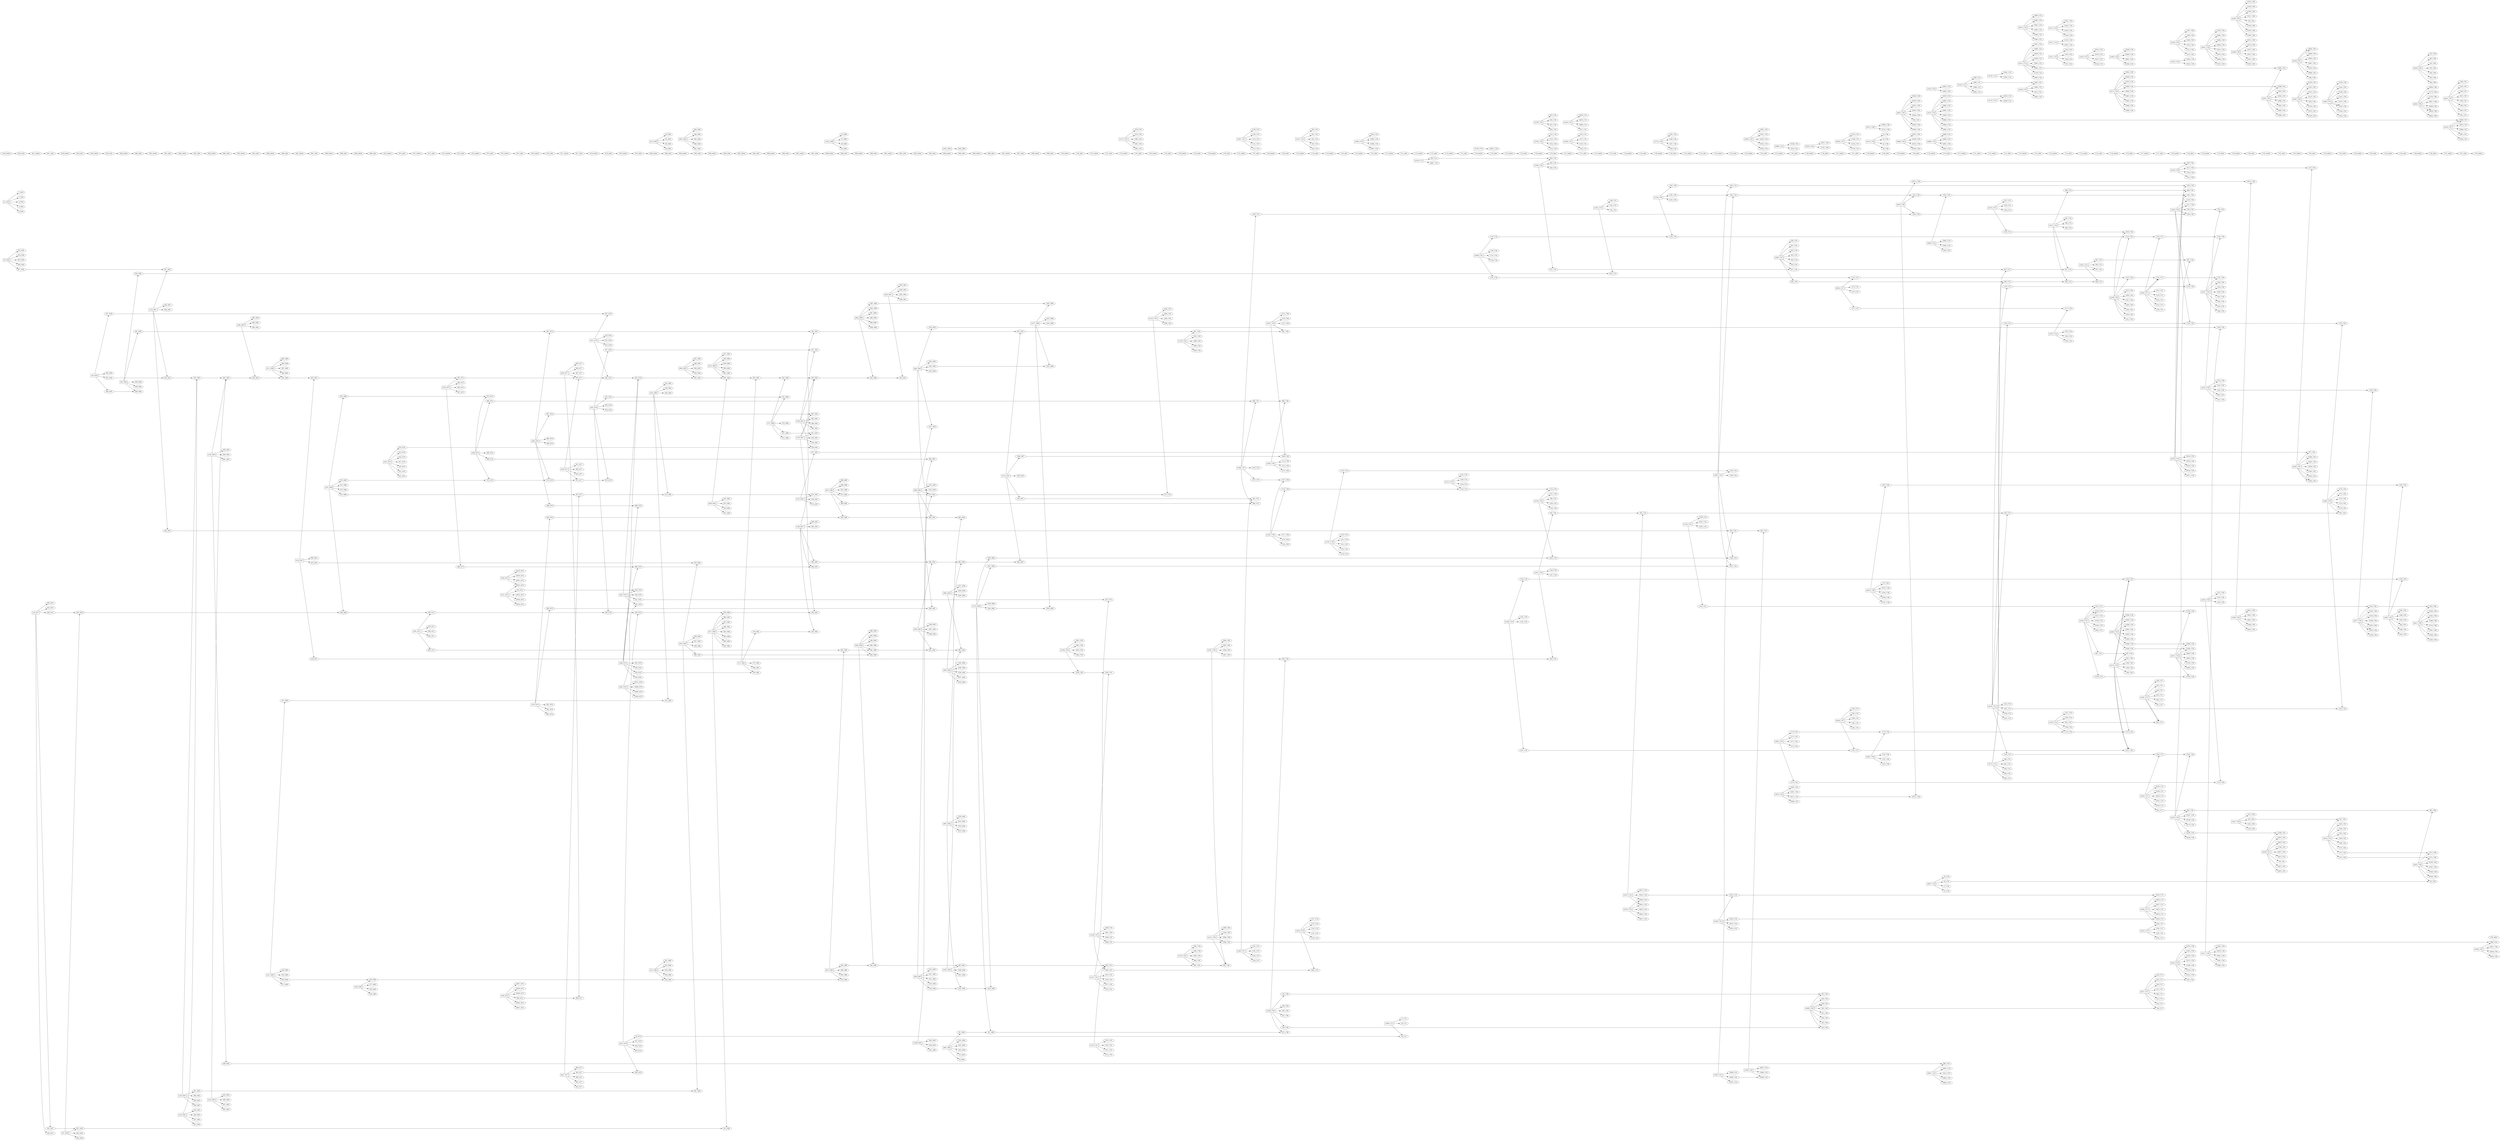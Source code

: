 digraph G {
rankdir=LR;
a3_1656 -> "823_1656";
a3_1656 -> "824_1656";
a3_1656 -> "825_1656";
a3_1656 -> "826_1656";
a3_1656 -> "827_1656";
a1_1656 -> "1_1656";
a1_1656 -> "2_1656";
a1_1656 -> "4_1656";
a1_1656 -> "5_1656";
a1_1656 -> "6_1656";
subgraph  {
rank=same;
"1656_before";
a3_1656 [shape=rect];
a1_1656 [shape=rect];
}

subgraph  {
rank=same;
"1656_after";
"823_1656" [group=823];
"824_1656" [group=824];
"825_1656" [group=825];
"826_1656" [group=826];
"827_1656" [group=827];
"1_1656" [group=1];
"2_1656" [group=2];
"4_1656" [group=4];
"5_1656" [group=5];
"6_1656" [group=6];
}

a18_1657 -> "828_1657";
a18_1657 -> "829_1657";
a18_1657 -> "830_1657";
a18_1657 -> "831_1657";
a18_1657 -> "832_1657";
subgraph  {
rank=same;
"1657_before";
a18_1657 [shape=rect];
}

subgraph  {
rank=same;
"1657_after";
"828_1657" [group=828];
"829_1657" [group=829];
"830_1657" [group=830];
"831_1657" [group=831];
"832_1657" [group=832];
}

a41_1658 -> "830_1658";
a41_1658 -> "831_1658";
a41_1658 -> "833_1658";
a41_1658 -> "834_1658";
subgraph  {
rank=same;
"1658_before";
a41_1658 [shape=rect];
}

subgraph  {
rank=same;
"1658_after";
"830_1658" [group=830];
"831_1658" [group=831];
"833_1658" [group=833];
"834_1658" [group=834];
}

a59_1659 -> "835_1659";
a59_1659 -> "836_1659";
a59_1659 -> "837_1659";
a59_1659 -> "838_1659";
subgraph  {
rank=same;
"1659_before";
a59_1659 [shape=rect];
}

subgraph  {
rank=same;
"1659_after";
"835_1659" [group=835];
"836_1659" [group=836];
"837_1659" [group=837];
"838_1659" [group=838];
}

a82_1660 -> "838_1660";
a82_1660 -> "839_1660";
a82_1660 -> "840_1660";
a82_1660 -> "841_1660";
a82_1660 -> "842_1660";
subgraph  {
rank=same;
"1660_before";
a82_1660 [shape=rect];
}

subgraph  {
rank=same;
"1660_after";
"838_1660" [group=838];
"839_1660" [group=839];
"840_1660" [group=840];
"841_1660" [group=841];
"842_1660" [group=842];
}

a118_1661 -> "827_1661";
a118_1661 -> "835_1661";
a118_1661 -> "843_1661";
a118_1661 -> "844_1661";
a118_1661 -> "845_1661";
subgraph  {
rank=same;
"1661_before";
a118_1661 [shape=rect];
}

subgraph  {
rank=same;
"1661_after";
"827_1661" [group=827];
"835_1661" [group=835];
"843_1661" [group=843];
"844_1661" [group=844];
"845_1661" [group=845];
}

a130_1662 -> "835_1662";
a130_1662 -> "846_1662";
a130_1662 -> "847_1662";
a130_1662 -> "848_1662";
a130_1662 -> "849_1662";
a139_1662 -> "835_1662";
a139_1662 -> "850_1662";
a139_1662 -> "851_1662";
a139_1662 -> "852_1662";
a139_1662 -> "853_1662";
subgraph  {
rank=same;
"1662_before";
a130_1662 [shape=rect];
a139_1662 [shape=rect];
}

subgraph  {
rank=same;
"1662_after";
"835_1662" [group=835];
"846_1662" [group=846];
"847_1662" [group=847];
"848_1662" [group=848];
"849_1662" [group=849];
"835_1662" [group=835];
"850_1662" [group=850];
"851_1662" [group=851];
"852_1662" [group=852];
"853_1662" [group=853];
}

a146_1663 -> "835_1663";
a146_1663 -> "858_1663";
a146_1663 -> "859_1663";
a146_1663 -> "860_1663";
a146_1663 -> "861_1663";
a145_1663 -> "835_1663";
a145_1663 -> "854_1663";
a145_1663 -> "855_1663";
a145_1663 -> "856_1663";
a145_1663 -> "857_1663";
subgraph  {
rank=same;
"1663_before";
a146_1663 [shape=rect];
a145_1663 [shape=rect];
}

subgraph  {
rank=same;
"1663_after";
"835_1663" [group=835];
"858_1663" [group=858];
"859_1663" [group=859];
"860_1663" [group=860];
"861_1663" [group=861];
"835_1663" [group=835];
"854_1663" [group=854];
"855_1663" [group=855];
"856_1663" [group=856];
"857_1663" [group=857];
}

a208_1665 -> "835_1665";
a208_1665 -> "862_1665";
a208_1665 -> "863_1665";
a208_1665 -> "864_1665";
subgraph  {
rank=same;
"1665_before";
a208_1665 [shape=rect];
}

subgraph  {
rank=same;
"1665_after";
"835_1665" [group=835];
"862_1665" [group=862];
"863_1665" [group=863];
"864_1665" [group=864];
}

a211_1666 -> "835_1666";
a211_1666 -> "865_1666";
a211_1666 -> "866_1666";
a211_1666 -> "867_1666";
a211_1666 -> "868_1666";
a221_1666 -> "617_1666";
a221_1666 -> "618_1666";
a221_1666 -> "619_1666";
a221_1666 -> "620_1666";
a221_1666 -> "621_1666";
subgraph  {
rank=same;
"1666_before";
a211_1666 [shape=rect];
a221_1666 [shape=rect];
}

subgraph  {
rank=same;
"1666_after";
"835_1666" [group=835];
"865_1666" [group=865];
"866_1666" [group=866];
"867_1666" [group=867];
"868_1666" [group=868];
"617_1666" [group=617];
"618_1666" [group=618];
"619_1666" [group=619];
"620_1666" [group=620];
"621_1666" [group=621];
}

a224_1667 -> "835_1667";
a224_1667 -> "429_1667";
a224_1667 -> "869_1667";
a224_1667 -> "870_1667";
subgraph  {
rank=same;
"1667_before";
a224_1667 [shape=rect];
}

subgraph  {
rank=same;
"1667_after";
"835_1667" [group=835];
"429_1667" [group=429];
"869_1667" [group=869];
"870_1667" [group=870];
}

a247_1668 -> "830_1668";
a247_1668 -> "871_1668";
a247_1668 -> "872_1668";
a247_1668 -> "873_1668";
a247_1668 -> "874_1668";
a247_1668 -> "875_1668";
subgraph  {
rank=same;
"1668_before";
a247_1668 [shape=rect];
}

subgraph  {
rank=same;
"1668_after";
"830_1668" [group=830];
"871_1668" [group=871];
"872_1668" [group=872];
"873_1668" [group=873];
"874_1668" [group=874];
"875_1668" [group=875];
}

a256_1669 -> "620_1669";
a256_1669 -> "876_1669";
a256_1669 -> "877_1669";
a256_1669 -> "878_1669";
subgraph  {
rank=same;
"1669_before";
a256_1669 [shape=rect];
}

subgraph  {
rank=same;
"1669_after";
"620_1669" [group=620];
"876_1669" [group=876];
"877_1669" [group=877];
"878_1669" [group=878];
}

a267_1670 -> "815_1670";
a267_1670 -> "816_1670";
a267_1670 -> "817_1670";
a267_1670 -> "818_1670";
a267_1670 -> "819_1670";
a267_1670 -> "821_1670";
a267_1670 -> "822_1670";
subgraph  {
rank=same;
"1670_before";
a267_1670 [shape=rect];
}

subgraph  {
rank=same;
"1670_after";
"815_1670" [group=815];
"816_1670" [group=816];
"817_1670" [group=817];
"818_1670" [group=818];
"819_1670" [group=819];
"821_1670" [group=821];
"822_1670" [group=822];
}

a291_1671 -> "830_1671";
a291_1671 -> "879_1671";
a291_1671 -> "880_1671";
a291_1671 -> "881_1671";
a291_1671 -> "882_1671";
subgraph  {
rank=same;
"1671_before";
a291_1671 [shape=rect];
}

subgraph  {
rank=same;
"1671_after";
"830_1671" [group=830];
"879_1671" [group=879];
"880_1671" [group=880];
"881_1671" [group=881];
"882_1671" [group=882];
}

a319_1673 -> "835_1673";
a319_1673 -> "884_1673";
a319_1673 -> "885_1673";
a319_1673 -> "886_1673";
a319_1673 -> "887_1673";
subgraph  {
rank=same;
"1673_before";
a319_1673 [shape=rect];
}

subgraph  {
rank=same;
"1673_after";
"835_1673" [group=835];
"884_1673" [group=884];
"885_1673" [group=885];
"886_1673" [group=886];
"887_1673" [group=887];
}

a348_1674 -> "874_1674";
a348_1674 -> "875_1674";
a348_1674 -> "888_1674";
a348_1674 -> "889_1674";
a348_1674 -> "890_1674";
subgraph  {
rank=same;
"1674_before";
a348_1674 [shape=rect];
}

subgraph  {
rank=same;
"1674_after";
"874_1674" [group=874];
"875_1674" [group=875];
"888_1674" [group=888];
"889_1674" [group=889];
"890_1674" [group=890];
}

a357_1675 -> "10022_1675";
a357_1675 -> "10024_1675";
a357_1675 -> "10025_1675";
a357_1675 -> "919_1675";
a357_1675 -> "10026_1675";
a358_1675 -> "10027_1675";
a358_1675 -> "10028_1675";
a358_1675 -> "10029_1675";
a358_1675 -> "10030_1675";
a358_1675 -> "10031_1675";
a358_1675 -> "908_1675";
a356_1675 -> "10019_1675";
a356_1675 -> "10020_1675";
a356_1675 -> "10021_1675";
a356_1675 -> "10022_1675";
subgraph  {
rank=same;
"1675_before";
a357_1675 [shape=rect];
a358_1675 [shape=rect];
a356_1675 [shape=rect];
}

subgraph  {
rank=same;
"1675_after";
"10022_1675" [group=10022];
"10024_1675" [group=10024];
"10025_1675" [group=10025];
"919_1675" [group=919];
"10026_1675" [group=10026];
"10027_1675" [group=10027];
"10028_1675" [group=10028];
"10029_1675" [group=10029];
"10030_1675" [group=10030];
"10031_1675" [group=10031];
"908_1675" [group=908];
"10019_1675" [group=10019];
"10020_1675" [group=10020];
"10021_1675" [group=10021];
"10022_1675" [group=10022];
}

a379_1676 -> "891_1676";
a379_1676 -> "892_1676";
a379_1676 -> "893_1676";
a379_1676 -> "894_1676";
a379_1676 -> "895_1676";
a384_1676 -> "841_1676";
a384_1676 -> "875_1676";
a384_1676 -> "896_1676";
a384_1676 -> "897_1676";
a384_1676 -> "898_1676";
a384_1676 -> "899_1676";
subgraph  {
rank=same;
"1676_before";
a379_1676 [shape=rect];
a384_1676 [shape=rect];
}

subgraph  {
rank=same;
"1676_after";
"891_1676" [group=891];
"892_1676" [group=892];
"893_1676" [group=893];
"894_1676" [group=894];
"895_1676" [group=895];
"841_1676" [group=841];
"875_1676" [group=875];
"896_1676" [group=896];
"897_1676" [group=897];
"898_1676" [group=898];
"899_1676" [group=899];
}

a401_1677 -> "873_1677";
a401_1677 -> "900_1677";
a401_1677 -> "901_1677";
a401_1677 -> "902_1677";
a401_1677 -> "903_1677";
a401_1677 -> "904_1677";
a404_1677 -> "835_1677";
a404_1677 -> "908_1677";
a404_1677 -> "905_1677";
a404_1677 -> "906_1677";
a404_1677 -> "907_1677";
a426_1677 -> "835_1677";
a426_1677 -> "875_1677";
a426_1677 -> "909_1677";
a426_1677 -> "910_1677";
a426_1677 -> "911_1677";
subgraph  {
rank=same;
"1677_before";
a401_1677 [shape=rect];
a404_1677 [shape=rect];
a426_1677 [shape=rect];
}

subgraph  {
rank=same;
"1677_after";
"873_1677" [group=873];
"900_1677" [group=900];
"901_1677" [group=901];
"902_1677" [group=902];
"903_1677" [group=903];
"904_1677" [group=904];
"835_1677" [group=835];
"908_1677" [group=908];
"905_1677" [group=905];
"906_1677" [group=906];
"907_1677" [group=907];
"835_1677" [group=835];
"875_1677" [group=875];
"909_1677" [group=909];
"910_1677" [group=910];
"911_1677" [group=911];
}

a431_1678 -> "835_1678";
a431_1678 -> "837_1678";
a431_1678 -> "912_1678";
a431_1678 -> "913_1678";
a431_1678 -> "914_1678";
a443_1678 -> "830_1678";
a443_1678 -> "875_1678";
a443_1678 -> "915_1678";
a443_1678 -> "916_1678";
a443_1678 -> "917_1678";
a443_1678 -> "918_1678";
subgraph  {
rank=same;
"1678_before";
a431_1678 [shape=rect];
a443_1678 [shape=rect];
}

subgraph  {
rank=same;
"1678_after";
"835_1678" [group=835];
"837_1678" [group=837];
"912_1678" [group=912];
"913_1678" [group=913];
"914_1678" [group=914];
"830_1678" [group=830];
"875_1678" [group=875];
"915_1678" [group=915];
"916_1678" [group=916];
"917_1678" [group=917];
"918_1678" [group=918];
}

a481_1679 -> "835_1679";
a481_1679 -> "919_1679";
a481_1679 -> "920_1679";
a481_1679 -> "921_1679";
a481_1679 -> "922_1679";
a496_1679 -> "835_1679";
a496_1679 -> "886_1679";
a496_1679 -> "899_1679";
a496_1679 -> "923_1679";
a496_1679 -> "924_1679";
a496_1679 -> "925_1679";
a496_1679 -> "926_1679";
a501_1679 -> "830_1679";
a501_1679 -> "903_1679";
a501_1679 -> "927_1679";
a501_1679 -> "28_1679";
a501_1679 -> "928_1679";
a501_1679 -> "929_1679";
a482_1679 -> "922_1679";
a482_1679 -> "10098_1679";
a482_1679 -> "10099_1679";
a482_1679 -> "10100_1679";
a482_1679 -> "10101_1679";
subgraph  {
rank=same;
"1679_before";
a481_1679 [shape=rect];
a496_1679 [shape=rect];
a501_1679 [shape=rect];
a482_1679 [shape=rect];
}

subgraph  {
rank=same;
"1679_after";
"835_1679" [group=835];
"919_1679" [group=919];
"920_1679" [group=920];
"921_1679" [group=921];
"922_1679" [group=922];
"835_1679" [group=835];
"886_1679" [group=886];
"899_1679" [group=899];
"923_1679" [group=923];
"924_1679" [group=924];
"925_1679" [group=925];
"926_1679" [group=926];
"830_1679" [group=830];
"903_1679" [group=903];
"927_1679" [group=927];
"28_1679" [group=28];
"928_1679" [group=928];
"929_1679" [group=929];
"922_1679" [group=922];
"10098_1679" [group=10098];
"10099_1679" [group=10099];
"10100_1679" [group=10100];
"10101_1679" [group=10101];
}

a513_1680 -> "94_1680";
a513_1680 -> "95_1680";
a513_1680 -> "96_1680";
a513_1680 -> "99_1680";
a520_1680 -> "621_1680";
a520_1680 -> "873_1680";
a520_1680 -> "934_1680";
a520_1680 -> "935_1680";
a520_1680 -> "936_1680";
a512_1680 -> "620_1680";
a512_1680 -> "930_1680";
a512_1680 -> "931_1680";
a512_1680 -> "932_1680";
a512_1680 -> "933_1680";
subgraph  {
rank=same;
"1680_before";
a513_1680 [shape=rect];
a520_1680 [shape=rect];
a512_1680 [shape=rect];
}

subgraph  {
rank=same;
"1680_after";
"94_1680" [group=94];
"95_1680" [group=95];
"96_1680" [group=96];
"99_1680" [group=99];
"621_1680" [group=621];
"873_1680" [group=873];
"934_1680" [group=934];
"935_1680" [group=935];
"936_1680" [group=936];
"620_1680" [group=620];
"930_1680" [group=930];
"931_1680" [group=931];
"932_1680" [group=932];
"933_1680" [group=933];
}

a633_1683 -> "847_1683";
a633_1683 -> "870_1683";
a633_1683 -> "937_1683";
a633_1683 -> "938_1683";
a633_1683 -> "939_1683";
a633_1683 -> "940_1683";
a635_1683 -> "943_1683";
a635_1683 -> "944_1683";
a635_1683 -> "945_1683";
a635_1683 -> "946_1683";
a635_1683 -> "947_1683";
a644_1683 -> "835_1683";
a644_1683 -> "948_1683";
a644_1683 -> "949_1683";
a644_1683 -> "950_1683";
a644_1683 -> "951_1683";
subgraph  {
rank=same;
"1683_before";
a633_1683 [shape=rect];
a635_1683 [shape=rect];
a644_1683 [shape=rect];
}

subgraph  {
rank=same;
"1683_after";
"847_1683" [group=847];
"870_1683" [group=870];
"937_1683" [group=937];
"938_1683" [group=938];
"939_1683" [group=939];
"940_1683" [group=940];
"943_1683" [group=943];
"944_1683" [group=944];
"945_1683" [group=945];
"946_1683" [group=946];
"947_1683" [group=947];
"835_1683" [group=835];
"948_1683" [group=948];
"949_1683" [group=949];
"950_1683" [group=950];
"951_1683" [group=951];
}

a674_1684 -> "835_1684";
a674_1684 -> "957_1684";
a674_1684 -> "958_1684";
a674_1684 -> "959_1684";
a674_1684 -> "960_1684";
a674_1684 -> "961_1684";
a677_1684 -> "830_1684";
a677_1684 -> "831_1684";
a677_1684 -> "962_1684";
a677_1684 -> "963_1684";
a677_1684 -> "964_1684";
a677_1684 -> "965_1684";
a677_1684 -> "966_1684";
a677_1684 -> "967_1684";
a677_1684 -> "968_1684";
a649_1684 -> "835_1684";
a649_1684 -> "952_1684";
a649_1684 -> "953_1684";
a649_1684 -> "954_1684";
a649_1684 -> "955_1684";
subgraph  {
rank=same;
"1684_before";
a674_1684 [shape=rect];
a677_1684 [shape=rect];
a649_1684 [shape=rect];
}

subgraph  {
rank=same;
"1684_after";
"835_1684" [group=835];
"957_1684" [group=957];
"958_1684" [group=958];
"959_1684" [group=959];
"960_1684" [group=960];
"961_1684" [group=961];
"830_1684" [group=830];
"831_1684" [group=831];
"962_1684" [group=962];
"963_1684" [group=963];
"964_1684" [group=964];
"965_1684" [group=965];
"966_1684" [group=966];
"967_1684" [group=967];
"968_1684" [group=968];
"835_1684" [group=835];
"952_1684" [group=952];
"953_1684" [group=953];
"954_1684" [group=954];
"955_1684" [group=955];
}

a711_1685 -> "835_1685";
a711_1685 -> "924_1685";
a711_1685 -> "969_1685";
a711_1685 -> "970_1685";
a711_1685 -> "677_1685";
subgraph  {
rank=same;
"1685_before";
a711_1685 [shape=rect];
}

subgraph  {
rank=same;
"1685_after";
"835_1685" [group=835];
"924_1685" [group=924];
"969_1685" [group=969];
"970_1685" [group=970];
"677_1685" [group=677];
}

a737_1686 -> "835_1686";
a737_1686 -> "915_1686";
a737_1686 -> "971_1686";
a737_1686 -> "972_1686";
a737_1686 -> "974_1686";
subgraph  {
rank=same;
"1686_before";
a737_1686 [shape=rect];
}

subgraph  {
rank=same;
"1686_after";
"835_1686" [group=835];
"915_1686" [group=915];
"971_1686" [group=971];
"972_1686" [group=972];
"974_1686" [group=974];
}

a758_1687 -> "830_1687";
a758_1687 -> "841_1687";
a758_1687 -> "897_1687";
a758_1687 -> "971_1687";
a758_1687 -> "978_1687";
a758_1687 -> "979_1687";
a753_1687 -> "873_1687";
a753_1687 -> "975_1687";
a753_1687 -> "976_1687";
a753_1687 -> "977_1687";
a798_1687 -> "835_1687";
a798_1687 -> "886_1687";
a798_1687 -> "970_1687";
a798_1687 -> "983_1687";
a798_1687 -> "984_1687";
a798_1687 -> "985_1687";
a769_1687 -> "835_1687";
a769_1687 -> "819_1687";
a769_1687 -> "917_1687";
a769_1687 -> "980_1687";
a769_1687 -> "981_1687";
a769_1687 -> "982_1687";
subgraph  {
rank=same;
"1687_before";
a758_1687 [shape=rect];
a753_1687 [shape=rect];
a798_1687 [shape=rect];
a769_1687 [shape=rect];
}

subgraph  {
rank=same;
"1687_after";
"830_1687" [group=830];
"841_1687" [group=841];
"897_1687" [group=897];
"971_1687" [group=971];
"978_1687" [group=978];
"979_1687" [group=979];
"873_1687" [group=873];
"975_1687" [group=975];
"976_1687" [group=976];
"977_1687" [group=977];
"835_1687" [group=835];
"886_1687" [group=886];
"970_1687" [group=970];
"983_1687" [group=983];
"984_1687" [group=984];
"985_1687" [group=985];
"835_1687" [group=835];
"819_1687" [group=819];
"917_1687" [group=917];
"980_1687" [group=980];
"981_1687" [group=981];
"982_1687" [group=982];
}

a812_1688 -> "873_1688";
a812_1688 -> "893_1688";
a812_1688 -> "986_1688";
a812_1688 -> "987_1688";
a812_1688 -> "988_1688";
a812_1688 -> "989_1688";
a1025_1688 -> "45_1688";
a1025_1688 -> "47_1688";
a1025_1688 -> "49_1688";
a1025_1688 -> "50_1688";
a815_1688 -> "620_1688";
a815_1688 -> "881_1688";
a815_1688 -> "990_1688";
a815_1688 -> "991_1688";
a815_1688 -> "992_1688";
subgraph  {
rank=same;
"1688_before";
a812_1688 [shape=rect];
a1025_1688 [shape=rect];
a815_1688 [shape=rect];
}

subgraph  {
rank=same;
"1688_after";
"873_1688" [group=873];
"893_1688" [group=893];
"986_1688" [group=986];
"987_1688" [group=987];
"988_1688" [group=988];
"989_1688" [group=989];
"45_1688" [group=45];
"47_1688" [group=47];
"49_1688" [group=49];
"50_1688" [group=50];
"620_1688" [group=620];
"881_1688" [group=881];
"990_1688" [group=990];
"991_1688" [group=991];
"992_1688" [group=992];
}

a843_1689 -> "881_1689";
a843_1689 -> "940_1689";
a843_1689 -> "992_1689";
a843_1689 -> "993_1689";
a843_1689 -> "994_1689";
a843_1689 -> "995_1689";
a843_1689 -> "996_1689";
a844_1689 -> "835_1689";
a844_1689 -> "997_1689";
a844_1689 -> "998_1689";
a844_1689 -> "999_1689";
a844_1689 -> "1000_1689";
a844_1689 -> "1001_1689";
a844_1689 -> "1002_1689";
subgraph  {
rank=same;
"1689_before";
a843_1689 [shape=rect];
a844_1689 [shape=rect];
}

subgraph  {
rank=same;
"1689_after";
"881_1689" [group=881];
"940_1689" [group=940];
"992_1689" [group=992];
"993_1689" [group=993];
"994_1689" [group=994];
"995_1689" [group=995];
"996_1689" [group=996];
"835_1689" [group=835];
"997_1689" [group=997];
"998_1689" [group=998];
"999_1689" [group=999];
"1000_1689" [group=1000];
"1001_1689" [group=1001];
"1002_1689" [group=1002];
}

a926_1691 -> "835_1691";
a926_1691 -> "1003_1691";
a926_1691 -> "1004_1691";
a926_1691 -> "1005_1691";
a926_1691 -> "1006_1691";
subgraph  {
rank=same;
"1691_before";
a926_1691 [shape=rect];
}

subgraph  {
rank=same;
"1691_after";
"835_1691" [group=835];
"1003_1691" [group=1003];
"1004_1691" [group=1004];
"1005_1691" [group=1005];
"1006_1691" [group=1006];
}

a958_1693 -> "889_1693";
a958_1693 -> "1010_1693";
a958_1693 -> "1011_1693";
a958_1693 -> "1012_1693";
a958_1693 -> "1013_1693";
a958_1693 -> "1014_1693";
a964_1693 -> "873_1693";
a964_1693 -> "893_1693";
a964_1693 -> "894_1693";
a964_1693 -> "1015_1693";
a964_1693 -> "1016_1693";
a964_1693 -> "1017_1693";
a965_1693 -> "873_1693";
a965_1693 -> "1017_1693";
a965_1693 -> "1018_1693";
a965_1693 -> "1019_1693";
a965_1693 -> "1020_1693";
a965_1693 -> "1022_1693";
a956_1693 -> "881_1693";
a956_1693 -> "985_1693";
a956_1693 -> "1007_1693";
a956_1693 -> "1008_1693";
a956_1693 -> "1009_1693";
a1048_1693 -> "873_1693";
a1048_1693 -> "1039_1693";
a1048_1693 -> "1041_1693";
a1048_1693 -> "1042_1693";
subgraph  {
rank=same;
"1693_before";
a958_1693 [shape=rect];
a964_1693 [shape=rect];
a965_1693 [shape=rect];
a956_1693 [shape=rect];
a1048_1693 [shape=rect];
}

subgraph  {
rank=same;
"1693_after";
"889_1693" [group=889];
"1010_1693" [group=1010];
"1011_1693" [group=1011];
"1012_1693" [group=1012];
"1013_1693" [group=1013];
"1014_1693" [group=1014];
"873_1693" [group=873];
"893_1693" [group=893];
"894_1693" [group=894];
"1015_1693" [group=1015];
"1016_1693" [group=1016];
"1017_1693" [group=1017];
"873_1693" [group=873];
"1017_1693" [group=1017];
"1018_1693" [group=1018];
"1019_1693" [group=1019];
"1020_1693" [group=1020];
"1022_1693" [group=1022];
"881_1693" [group=881];
"985_1693" [group=985];
"1007_1693" [group=1007];
"1008_1693" [group=1008];
"1009_1693" [group=1009];
"873_1693" [group=873];
"1039_1693" [group=1039];
"1041_1693" [group=1041];
"1042_1693" [group=1042];
}

a992_1694 -> "985_1694";
a992_1694 -> "1034_1694";
a992_1694 -> "1035_1694";
a992_1694 -> "1036_1694";
a992_1694 -> "1037_1694";
a992_1694 -> "1038_1694";
a1052_1694 -> "1043_1694";
a990_1694 -> "881_1694";
a990_1694 -> "1027_1694";
a990_1694 -> "1028_1694";
a990_1694 -> "1029_1694";
a1055_1694 -> "881_1694";
a1055_1694 -> "992_1694";
a1055_1694 -> "1049_1694";
a1055_1694 -> "1051_1694";
a987_1694 -> "893_1694";
a987_1694 -> "1010_1694";
a987_1694 -> "1023_1694";
a987_1694 -> "1024_1694";
a987_1694 -> "1025_1694";
a987_1694 -> "1026_1694";
a991_1694 -> "732_1694";
a991_1694 -> "78_1694";
a991_1694 -> "1031_1694";
a991_1694 -> "1032_1694";
a991_1694 -> "1033_1694";
a991_1694 -> "427_1694";
subgraph  {
rank=same;
"1694_before";
a992_1694 [shape=rect];
a1052_1694 [shape=rect];
a990_1694 [shape=rect];
a1055_1694 [shape=rect];
a987_1694 [shape=rect];
a991_1694 [shape=rect];
}

subgraph  {
rank=same;
"1694_after";
"985_1694" [group=985];
"1034_1694" [group=1034];
"1035_1694" [group=1035];
"1036_1694" [group=1036];
"1037_1694" [group=1037];
"1038_1694" [group=1038];
"1043_1694" [group=1043];
"881_1694" [group=881];
"1027_1694" [group=1027];
"1028_1694" [group=1028];
"1029_1694" [group=1029];
"881_1694" [group=881];
"992_1694" [group=992];
"1049_1694" [group=1049];
"1051_1694" [group=1051];
"893_1694" [group=893];
"1010_1694" [group=1010];
"1023_1694" [group=1023];
"1024_1694" [group=1024];
"1025_1694" [group=1025];
"1026_1694" [group=1026];
"732_1694" [group=732];
"78_1694" [group=78];
"1031_1694" [group=1031];
"1032_1694" [group=1032];
"1033_1694" [group=1033];
"427_1694" [group=427];
}

a1077_1699 -> "1001_1699";
a1077_1699 -> "1022_1699";
a1077_1699 -> "1052_1699";
a1077_1699 -> "1054_1699";
a1077_1699 -> "1055_1699";
subgraph  {
rank=same;
"1699_before";
a1077_1699 [shape=rect];
}

subgraph  {
rank=same;
"1699_after";
"1001_1699" [group=1001];
"1022_1699" [group=1022];
"1052_1699" [group=1052];
"1054_1699" [group=1054];
"1055_1699" [group=1055];
}

a1086_1795 -> "10016_1795";
a1086_1795 -> "10017_1795";
a1086_1795 -> "10018_1795";
a1086_1795 -> "1068_1795";
subgraph  {
rank=same;
"1795_before";
a1086_1795 [shape=rect];
}

subgraph  {
rank=same;
"1795_after";
"10016_1795" [group=10016];
"10017_1795" [group=10017];
"10018_1795" [group=10018];
"1068_1795" [group=1068];
}

a1114_1696 -> "1010_1696";
a1114_1696 -> "427_1696";
a1114_1696 -> "1054_1696";
a1114_1696 -> "1056_1696";
a1114_1696 -> "1057_1696";
a1114_1696 -> "1058_1696";
subgraph  {
rank=same;
"1696_before";
a1114_1696 [shape=rect];
}

subgraph  {
rank=same;
"1696_after";
"1010_1696" [group=1010];
"427_1696" [group=427];
"1054_1696" [group=1054];
"1056_1696" [group=1056];
"1057_1696" [group=1057];
"1058_1696" [group=1058];
}

a1131_1697 -> "841_1697";
a1131_1697 -> "985_1697";
a1131_1697 -> "1059_1697";
a1131_1697 -> "455_1697";
a1131_1697 -> "1060_1697";
subgraph  {
rank=same;
"1697_before";
a1131_1697 [shape=rect];
}

subgraph  {
rank=same;
"1697_after";
"841_1697" [group=841];
"985_1697" [group=985];
"1059_1697" [group=1059];
"455_1697" [group=455];
"1060_1697" [group=1060];
}

a1209_1700 -> "1038_1700";
a1209_1700 -> "1061_1700";
a1209_1700 -> "1062_1700";
a1209_1700 -> "1063_1700";
a1209_1700 -> "1064_1700";
subgraph  {
rank=same;
"1700_before";
a1209_1700 [shape=rect];
}

subgraph  {
rank=same;
"1700_after";
"1038_1700" [group=1038];
"1061_1700" [group=1061];
"1062_1700" [group=1062];
"1063_1700" [group=1063];
"1064_1700" [group=1064];
}

a1240_1701 -> "1038_1701";
a1240_1701 -> "1068_1701";
a1240_1701 -> "1065_1701";
a1240_1701 -> "1066_1701";
a1240_1701 -> "1067_1701";
a1240_1701 -> "1069_1701";
a1257_1701 -> "921_1701";
a1257_1701 -> "992_1701";
a1257_1701 -> "1074_1701";
a1257_1701 -> "1075_1701";
a1257_1701 -> "1076_1701";
a1257_1701 -> "1077_1701";
a1252_1701 -> "992_1701";
a1252_1701 -> "1070_1701";
a1252_1701 -> "1071_1701";
a1252_1701 -> "1072_1701";
a1252_1701 -> "1073_1701";
subgraph  {
rank=same;
"1701_before";
a1240_1701 [shape=rect];
a1257_1701 [shape=rect];
a1252_1701 [shape=rect];
}

subgraph  {
rank=same;
"1701_after";
"1038_1701" [group=1038];
"1068_1701" [group=1068];
"1065_1701" [group=1065];
"1066_1701" [group=1066];
"1067_1701" [group=1067];
"1069_1701" [group=1069];
"921_1701" [group=921];
"992_1701" [group=992];
"1074_1701" [group=1074];
"1075_1701" [group=1075];
"1076_1701" [group=1076];
"1077_1701" [group=1077];
"992_1701" [group=992];
"1070_1701" [group=1070];
"1071_1701" [group=1071];
"1072_1701" [group=1072];
"1073_1701" [group=1073];
}

a1272_1702 -> "1078_1702";
a1272_1702 -> "1079_1702";
a1272_1702 -> "1080_1702";
a1272_1702 -> "1081_1702";
a1272_1702 -> "1082_1702";
subgraph  {
rank=same;
"1702_before";
a1272_1702 [shape=rect];
}

subgraph  {
rank=same;
"1702_after";
"1078_1702" [group=1078];
"1079_1702" [group=1079];
"1080_1702" [group=1080];
"1081_1702" [group=1081];
"1082_1702" [group=1082];
}

a1320_1703 -> "873_1703";
a1320_1703 -> "1083_1703";
a1320_1703 -> "1084_1703";
a1320_1703 -> "1085_1703";
a1320_1703 -> "1086_1703";
subgraph  {
rank=same;
"1703_before";
a1320_1703 [shape=rect];
}

subgraph  {
rank=same;
"1703_after";
"873_1703" [group=873];
"1083_1703" [group=1083];
"1084_1703" [group=1084];
"1085_1703" [group=1085];
"1086_1703" [group=1086];
}

a1333_1704 -> "992_1704";
a1333_1704 -> "689_1704";
a1333_1704 -> "1091_1704";
a1333_1704 -> "1092_1704";
a1333_1704 -> "1093_1704";
a1330_1704 -> "841_1704";
a1330_1704 -> "1087_1704";
a1330_1704 -> "1088_1704";
a1330_1704 -> "1089_1704";
a1330_1704 -> "1090_1704";
subgraph  {
rank=same;
"1704_before";
a1333_1704 [shape=rect];
a1330_1704 [shape=rect];
}

subgraph  {
rank=same;
"1704_after";
"992_1704" [group=992];
"689_1704" [group=689];
"1091_1704" [group=1091];
"1092_1704" [group=1092];
"1093_1704" [group=1093];
"841_1704" [group=841];
"1087_1704" [group=1087];
"1088_1704" [group=1088];
"1089_1704" [group=1089];
"1090_1704" [group=1090];
}

a1397_1706 -> "992_1706";
a1397_1706 -> "1094_1706";
a1397_1706 -> "1095_1706";
a1397_1706 -> "1096_1706";
a1397_1706 -> "1097_1706";
a1411_1706 -> "992_1706";
a1411_1706 -> "1068_1706";
a1411_1706 -> "1098_1706";
a1411_1706 -> "1099_1706";
a1411_1706 -> "1100_1706";
subgraph  {
rank=same;
"1706_before";
a1397_1706 [shape=rect];
a1411_1706 [shape=rect];
}

subgraph  {
rank=same;
"1706_after";
"992_1706" [group=992];
"1094_1706" [group=1094];
"1095_1706" [group=1095];
"1096_1706" [group=1096];
"1097_1706" [group=1097];
"992_1706" [group=992];
"1068_1706" [group=1068];
"1098_1706" [group=1098];
"1099_1706" [group=1099];
"1100_1706" [group=1100];
}

a1463_1707 -> "455_1707";
a1463_1707 -> "1101_1707";
a1463_1707 -> "1102_1707";
a1463_1707 -> "1103_1707";
a1463_1707 -> "1104_1707";
a1464_1707 -> "888_1707";
a1464_1707 -> "988_1707";
a1464_1707 -> "1105_1707";
a1464_1707 -> "1106_1707";
a1464_1707 -> "1107_1707";
a1467_1707 -> "1108_1707";
a1467_1707 -> "1109_1707";
a1467_1707 -> "1110_1707";
a1467_1707 -> "1111_1707";
a1467_1707 -> "1112_1707";
subgraph  {
rank=same;
"1707_before";
a1463_1707 [shape=rect];
a1464_1707 [shape=rect];
a1467_1707 [shape=rect];
}

subgraph  {
rank=same;
"1707_after";
"455_1707" [group=455];
"1101_1707" [group=1101];
"1102_1707" [group=1102];
"1103_1707" [group=1103];
"1104_1707" [group=1104];
"888_1707" [group=888];
"988_1707" [group=988];
"1105_1707" [group=1105];
"1106_1707" [group=1106];
"1107_1707" [group=1107];
"1108_1707" [group=1108];
"1109_1707" [group=1109];
"1110_1707" [group=1110];
"1111_1707" [group=1111];
"1112_1707" [group=1112];
}

a1491_1708 -> "1107_1708";
a1491_1708 -> "1116_1708";
a1491_1708 -> "1117_1708";
a1491_1708 -> "1118_1708";
a1491_1708 -> "1119_1708";
a1499_1708 -> "429_1708";
a1499_1708 -> "427_1708";
a1499_1708 -> "192_1708";
a1499_1708 -> "193_1708";
a1499_1708 -> "428_1708";
a1499_1708 -> "430_1708";
a1499_1708 -> "431_1708";
a1485_1708 -> "888_1708";
a1485_1708 -> "1113_1708";
a1485_1708 -> "1114_1708";
a1485_1708 -> "1115_1708";
a1497_1708 -> "841_1708";
a1497_1708 -> "1060_1708";
a1497_1708 -> "1120_1708";
a1497_1708 -> "1121_1708";
a1497_1708 -> "1122_1708";
subgraph  {
rank=same;
"1708_before";
a1491_1708 [shape=rect];
a1499_1708 [shape=rect];
a1485_1708 [shape=rect];
a1497_1708 [shape=rect];
}

subgraph  {
rank=same;
"1708_after";
"1107_1708" [group=1107];
"1116_1708" [group=1116];
"1117_1708" [group=1117];
"1118_1708" [group=1118];
"1119_1708" [group=1119];
"429_1708" [group=429];
"427_1708" [group=427];
"192_1708" [group=192];
"193_1708" [group=193];
"428_1708" [group=428];
"430_1708" [group=430];
"431_1708" [group=431];
"888_1708" [group=888];
"1113_1708" [group=1113];
"1114_1708" [group=1114];
"1115_1708" [group=1115];
"841_1708" [group=841];
"1060_1708" [group=1060];
"1120_1708" [group=1120];
"1121_1708" [group=1121];
"1122_1708" [group=1122];
}

a1537_1716 -> "100_1716";
a1537_1716 -> "101_1716";
a1537_1716 -> "102_1716";
a1537_1716 -> "103_1716";
a1537_1716 -> "104_1716";
a1670_1716 -> "1065_1716";
a1670_1716 -> "1123_1716";
a1670_1716 -> "1124_1716";
a1670_1716 -> "1125_1716";
a1670_1716 -> "1126_1716";
a1670_1716 -> "1127_1716";
subgraph  {
rank=same;
"1716_before";
a1537_1716 [shape=rect];
a1670_1716 [shape=rect];
}

subgraph  {
rank=same;
"1716_after";
"100_1716" [group=100];
"101_1716" [group=101];
"102_1716" [group=102];
"103_1716" [group=103];
"104_1716" [group=104];
"1065_1716" [group=1065];
"1123_1716" [group=1123];
"1124_1716" [group=1124];
"1125_1716" [group=1125];
"1126_1716" [group=1126];
"1127_1716" [group=1127];
}

a1787_1718 -> "1128_1718";
a1787_1718 -> "1129_1718";
a1787_1718 -> "1130_1718";
a1787_1718 -> "1131_1718";
a1787_1718 -> "1132_1718";
a1787_1718 -> "1133_1718";
subgraph  {
rank=same;
"1718_before";
a1787_1718 [shape=rect];
}

subgraph  {
rank=same;
"1718_after";
"1128_1718" [group=1128];
"1129_1718" [group=1129];
"1130_1718" [group=1130];
"1131_1718" [group=1131];
"1132_1718" [group=1132];
"1133_1718" [group=1133];
}

a1890_1720 -> "1834_1720";
a1890_1720 -> "15085_1720";
a1890_1720 -> "15086_1720";
a1890_1720 -> "15087_1720";
subgraph  {
rank=same;
"1720_before";
a1890_1720 [shape=rect];
}

subgraph  {
rank=same;
"1720_after";
"1834_1720" [group=1834];
"15085_1720" [group=15085];
"15086_1720" [group=15086];
"15087_1720" [group=15087];
}

a2049_1721 -> "28_1721";
a2049_1721 -> "27_1721";
a2049_1721 -> "29_1721";
subgraph  {
rank=same;
"1721_before";
a2049_1721 [shape=rect];
}

subgraph  {
rank=same;
"1721_after";
"28_1721" [group=28];
"27_1721" [group=27];
"29_1721" [group=29];
}

a3740_1726 -> "10015_1726";
a2088_1726 -> "1134_1726";
a2088_1726 -> "1135_1726";
a2088_1726 -> "1136_1726";
a2088_1726 -> "1137_1726";
a2088_1726 -> "1138_1726";
subgraph  {
rank=same;
"1726_before";
a3740_1726 [shape=rect];
a2088_1726 [shape=rect];
}

subgraph  {
rank=same;
"1726_after";
"10015_1726" [group=10015];
"1134_1726" [group=1134];
"1135_1726" [group=1135];
"1136_1726" [group=1136];
"1137_1726" [group=1137];
"1138_1726" [group=1138];
}

a2188_1729 -> "1140_1729";
a2188_1729 -> "1141_1729";
a2188_1729 -> "1142_1729";
a2188_1729 -> "1143_1729";
subgraph  {
rank=same;
"1729_before";
a2188_1729 [shape=rect];
}

subgraph  {
rank=same;
"1729_after";
"1140_1729" [group=1140];
"1141_1729" [group=1141];
"1142_1729" [group=1142];
"1143_1729" [group=1143];
}

a2222_1725 -> "1116_1725";
a2222_1725 -> "1144_1725";
a2222_1725 -> "1145_1725";
a2222_1725 -> "1146_1725";
subgraph  {
rank=same;
"1725_before";
a2222_1725 [shape=rect];
}

subgraph  {
rank=same;
"1725_after";
"1116_1725" [group=1116];
"1144_1725" [group=1144];
"1145_1725" [group=1145];
"1146_1725" [group=1146];
}

a2261_1730 -> "429_1730";
a2261_1730 -> "595_1730";
a2261_1730 -> "1147_1730";
a2261_1730 -> "1148_1730";
a2326_1730 -> "1152_1730";
a2326_1730 -> "1153_1730";
a2326_1730 -> "1154_1730";
a2326_1730 -> "1155_1730";
a2269_1730 -> "627_1730";
a2269_1730 -> "628_1730";
a2269_1730 -> "629_1730";
a2269_1730 -> "630_1730";
a2258_1730 -> "623_1730";
a2258_1730 -> "624_1730";
a2258_1730 -> "625_1730";
a2258_1730 -> "626_1730";
a2316_1730 -> "1056_1730";
a2316_1730 -> "1116_1730";
a2316_1730 -> "1149_1730";
a2316_1730 -> "1150_1730";
a2316_1730 -> "1151_1730";
a2316_1730 -> "789_1730";
subgraph  {
rank=same;
"1730_before";
a2261_1730 [shape=rect];
a2326_1730 [shape=rect];
a2269_1730 [shape=rect];
a2258_1730 [shape=rect];
a2316_1730 [shape=rect];
}

subgraph  {
rank=same;
"1730_after";
"429_1730" [group=429];
"595_1730" [group=595];
"1147_1730" [group=1147];
"1148_1730" [group=1148];
"1152_1730" [group=1152];
"1153_1730" [group=1153];
"1154_1730" [group=1154];
"1155_1730" [group=1155];
"627_1730" [group=627];
"628_1730" [group=628];
"629_1730" [group=629];
"630_1730" [group=630];
"623_1730" [group=623];
"624_1730" [group=624];
"625_1730" [group=625];
"626_1730" [group=626];
"1056_1730" [group=1056];
"1116_1730" [group=1116];
"1149_1730" [group=1149];
"1150_1730" [group=1150];
"1151_1730" [group=1151];
"789_1730" [group=789];
}

a2388_1731 -> "1156_1731";
a2388_1731 -> "1157_1731";
a2388_1731 -> "1158_1731";
a2388_1731 -> "1159_1731";
a2356_1731 -> "14878_1731";
a2356_1731 -> "14879_1731";
a2356_1731 -> "14880_1731";
a2356_1731 -> "1817_1731";
subgraph  {
rank=same;
"1731_before";
a2388_1731 [shape=rect];
a2356_1731 [shape=rect];
}

subgraph  {
rank=same;
"1731_after";
"1156_1731" [group=1156];
"1157_1731" [group=1157];
"1158_1731" [group=1158];
"1159_1731" [group=1159];
"14878_1731" [group=14878];
"14879_1731" [group=14879];
"14880_1731" [group=14880];
"1817_1731" [group=1817];
}

a2451_1732 -> "842_1732";
a2451_1732 -> "1160_1732";
a2451_1732 -> "1161_1732";
a2451_1732 -> "756_1732";
subgraph  {
rank=same;
"1732_before";
a2451_1732 [shape=rect];
}

subgraph  {
rank=same;
"1732_after";
"842_1732" [group=842];
"1160_1732" [group=1160];
"1161_1732" [group=1161];
"756_1732" [group=756];
}

a2530_1734 -> "14923_1734";
a2530_1734 -> "14924_1734";
a2530_1734 -> "14925_1734";
a2530_1734 -> "14926_1734";
a2530_1734 -> "14927_1734";
a2531_1734 -> "595_1734";
a2531_1734 -> "14925_1734";
a2531_1734 -> "14926_1734";
a2531_1734 -> "12815_1734";
a2531_1734 -> "14972_1734";
subgraph  {
rank=same;
"1734_before";
a2530_1734 [shape=rect];
a2531_1734 [shape=rect];
}

subgraph  {
rank=same;
"1734_after";
"14923_1734" [group=14923];
"14924_1734" [group=14924];
"14925_1734" [group=14925];
"14926_1734" [group=14926];
"14927_1734" [group=14927];
"595_1734" [group=595];
"14925_1734" [group=14925];
"14926_1734" [group=14926];
"12815_1734" [group=12815];
"14972_1734" [group=14972];
}

a2539_1723 -> "629_1723";
a2539_1723 -> "14867_1723";
subgraph  {
rank=same;
"1723_before";
a2539_1723 [shape=rect];
}

subgraph  {
rank=same;
"1723_after";
"629_1723" [group=629];
"14867_1723" [group=14867];
}

a2733_1738 -> "1165_1738";
a2733_1738 -> "1166_1738";
a2733_1738 -> "1167_1738";
a2733_1738 -> "1168_1738";
a2706_1738 -> "1134_1738";
a2706_1738 -> "1162_1738";
a2706_1738 -> "1163_1738";
a2706_1738 -> "1164_1738";
subgraph  {
rank=same;
"1738_before";
a2733_1738 [shape=rect];
a2706_1738 [shape=rect];
}

subgraph  {
rank=same;
"1738_after";
"1165_1738" [group=1165];
"1166_1738" [group=1166];
"1167_1738" [group=1167];
"1168_1738" [group=1168];
"1134_1738" [group=1134];
"1162_1738" [group=1162];
"1163_1738" [group=1163];
"1164_1738" [group=1164];
}

a2794_1741 -> "1353_1741";
a2794_1741 -> "13245_1741";
a2794_1741 -> "13246_1741";
a2794_1741 -> "13247_1741";
subgraph  {
rank=same;
"1741_before";
a2794_1741 [shape=rect];
}

subgraph  {
rank=same;
"1741_after";
"1353_1741" [group=1353];
"13245_1741" [group=13245];
"13246_1741" [group=13246];
"13247_1741" [group=13247];
}

a2818_1743 -> "845_1743";
a2818_1743 -> "14935_1743";
a2818_1743 -> "12866_1743";
a2818_1743 -> "14936_1743";
a2884_1743 -> "11801_1743";
a2884_1743 -> "13351_1743";
a2884_1743 -> "15035_1743";
a2884_1743 -> "15032_1743";
a2884_1743 -> "15036_1743";
subgraph  {
rank=same;
"1743_before";
a2818_1743 [shape=rect];
a2884_1743 [shape=rect];
}

subgraph  {
rank=same;
"1743_after";
"845_1743" [group=845];
"14935_1743" [group=14935];
"12866_1743" [group=12866];
"14936_1743" [group=14936];
"11801_1743" [group=11801];
"13351_1743" [group=13351];
"15035_1743" [group=15035];
"15032_1743" [group=15032];
"15036_1743" [group=15036];
}

a2819_1742 -> "12815_1742";
a2819_1742 -> "14973_1742";
a2819_1742 -> "14974_1742";
a2819_1742 -> "12816_1742";
a2825_1742 -> "845_1742";
a2825_1742 -> "14936_1742";
a2825_1742 -> "14937_1742";
a2825_1742 -> "14938_1742";
a2831_1742 -> "1056_1742";
a2831_1742 -> "1057_1742";
a2831_1742 -> "1128_1742";
a2831_1742 -> "1162_1742";
a2831_1742 -> "1163_1742";
a2831_1742 -> "1169_1742";
subgraph  {
rank=same;
"1742_before";
a2819_1742 [shape=rect];
a2825_1742 [shape=rect];
a2831_1742 [shape=rect];
}

subgraph  {
rank=same;
"1742_after";
"12815_1742" [group=12815];
"14973_1742" [group=14973];
"14974_1742" [group=14974];
"12816_1742" [group=12816];
"845_1742" [group=845];
"14936_1742" [group=14936];
"14937_1742" [group=14937];
"14938_1742" [group=14938];
"1056_1742" [group=1056];
"1057_1742" [group=1057];
"1128_1742" [group=1128];
"1162_1742" [group=1162];
"1163_1742" [group=1163];
"1169_1742" [group=1169];
}

a2998_1745 -> "13248_1745";
a2998_1745 -> "1416_1745";
a2974_1745 -> "12949_1745";
a2974_1745 -> "12950_1745";
a2974_1745 -> "12951_1745";
a2974_1745 -> "10511_1745";
a3002_1745 -> "1170_1745";
a3002_1745 -> "1171_1745";
a3002_1745 -> "1173_1745";
a3002_1745 -> "1174_1745";
a3002_1745 -> "1175_1745";
a2995_1745 -> "627_1745";
a2995_1745 -> "632_1745";
a2995_1745 -> "633_1745";
a2995_1745 -> "634_1745";
a2995_1745 -> "635_1745";
a2995_1745 -> "636_1745";
a2995_1745 -> "637_1745";
a2995_1745 -> "638_1745";
subgraph  {
rank=same;
"1745_before";
a2998_1745 [shape=rect];
a2974_1745 [shape=rect];
a3002_1745 [shape=rect];
a2995_1745 [shape=rect];
}

subgraph  {
rank=same;
"1745_after";
"13248_1745" [group=13248];
"1416_1745" [group=1416];
"12949_1745" [group=12949];
"12950_1745" [group=12950];
"12951_1745" [group=12951];
"10511_1745" [group=10511];
"1170_1745" [group=1170];
"1171_1745" [group=1171];
"1173_1745" [group=1173];
"1174_1745" [group=1174];
"1175_1745" [group=1175];
"627_1745" [group=627];
"632_1745" [group=632];
"633_1745" [group=633];
"634_1745" [group=634];
"635_1745" [group=635];
"636_1745" [group=636];
"637_1745" [group=637];
"638_1745" [group=638];
}

a3016_1746 -> "13251_1746";
a3016_1746 -> "11335_1746";
a3009_1746 -> "192_1746";
a3009_1746 -> "193_1746";
a3009_1746 -> "189_1746";
a3009_1746 -> "189_1746";
a3009_1746 -> "190_1746";
a3009_1746 -> "191_1746";
a3009_1746 -> "194_1746";
a3009_1746 -> "195_1746";
a3009_1746 -> "196_1746";
subgraph  {
rank=same;
"1746_before";
a3016_1746 [shape=rect];
a3009_1746 [shape=rect];
}

subgraph  {
rank=same;
"1746_after";
"13251_1746" [group=13251];
"11335_1746" [group=11335];
"192_1746" [group=192];
"193_1746" [group=193];
"189_1746" [group=189];
"189_1746" [group=189];
"190_1746" [group=190];
"191_1746" [group=191];
"194_1746" [group=194];
"195_1746" [group=195];
"196_1746" [group=196];
}

a3056_1747 -> "1141_1747";
a3056_1747 -> "1180_1747";
a3056_1747 -> "1181_1747";
a3056_1747 -> "1182_1747";
a3056_1747 -> "1183_1747";
a3056_1747 -> "1185_1747";
a4038_1747 -> "13133_1747";
a4038_1747 -> "11509_1747";
a4038_1747 -> "13134_1747";
a4038_1747 -> "11705_1747";
a3045_1747 -> "1135_1747";
a3045_1747 -> "1176_1747";
a3045_1747 -> "1177_1747";
a3045_1747 -> "1179_1747";
subgraph  {
rank=same;
"1747_before";
a3056_1747 [shape=rect];
a4038_1747 [shape=rect];
a3045_1747 [shape=rect];
}

subgraph  {
rank=same;
"1747_after";
"1141_1747" [group=1141];
"1180_1747" [group=1180];
"1181_1747" [group=1181];
"1182_1747" [group=1182];
"1183_1747" [group=1183];
"1185_1747" [group=1185];
"13133_1747" [group=13133];
"11509_1747" [group=11509];
"13134_1747" [group=13134];
"11705_1747" [group=11705];
"1135_1747" [group=1135];
"1176_1747" [group=1176];
"1177_1747" [group=1177];
"1179_1747" [group=1179];
}

a3073_1748 -> "52_1748";
a3073_1748 -> "53_1748";
a3073_1748 -> "55_1748";
a3073_1748 -> "56_1748";
a3055_1748 -> "10141_1748";
a3055_1748 -> "12545_1748";
a3055_1748 -> "12546_1748";
a3055_1748 -> "1283_1748";
a3055_1748 -> "12547_1748";
a3055_1748 -> "372_1748";
a4047_1748 -> "1170_1748";
a4047_1748 -> "1232_1748";
a4047_1748 -> "1233_1748";
a4047_1748 -> "1234_1748";
a3071_1748 -> "14939_1748";
a3071_1748 -> "13212_1748";
subgraph  {
rank=same;
"1748_before";
a3073_1748 [shape=rect];
a3055_1748 [shape=rect];
a4047_1748 [shape=rect];
a3071_1748 [shape=rect];
}

subgraph  {
rank=same;
"1748_after";
"52_1748" [group=52];
"53_1748" [group=53];
"55_1748" [group=55];
"56_1748" [group=56];
"10141_1748" [group=10141];
"12545_1748" [group=12545];
"12546_1748" [group=12546];
"1283_1748" [group=1283];
"12547_1748" [group=12547];
"372_1748" [group=372];
"1170_1748" [group=1170];
"1232_1748" [group=1232];
"1233_1748" [group=1233];
"1234_1748" [group=1234];
"14939_1748" [group=14939];
"13212_1748" [group=13212];
}

a4081_1750 -> "860_1750";
a4081_1750 -> "14805_1750";
a4081_1750 -> "14806_1750";
a4081_1750 -> "14807_1750";
a4081_1750 -> "1415_1750";
a4096_1750 -> "14899_1750";
a4096_1750 -> "14900_1750";
a4096_1750 -> "14901_1750";
a4096_1750 -> "14902_1750";
a4097_1750 -> "15_1750";
a4097_1750 -> "16_1750";
a4097_1750 -> "17_1750";
a4097_1750 -> "18_1750";
a4133_1750 -> "14979_1750";
a4133_1750 -> "14982_1750";
a4133_1750 -> "14980_1750";
a4133_1750 -> "14981_1750";
a4133_1750 -> "14983_1750";
a4133_1750 -> "14869_1750";
a4133_1750 -> "14984_1750";
a4133_1750 -> "14985_1750";
a4094_1750 -> "1162_1750";
a4094_1750 -> "1563_1750";
a4094_1750 -> "14903_1750";
a4094_1750 -> "14904_1750";
a3119_1750 -> "14941_1750";
a3119_1750 -> "14942_1750";
subgraph  {
rank=same;
"1750_before";
a4081_1750 [shape=rect];
a4096_1750 [shape=rect];
a4097_1750 [shape=rect];
a4133_1750 [shape=rect];
a4094_1750 [shape=rect];
a3119_1750 [shape=rect];
}

subgraph  {
rank=same;
"1750_after";
"860_1750" [group=860];
"14805_1750" [group=14805];
"14806_1750" [group=14806];
"14807_1750" [group=14807];
"1415_1750" [group=1415];
"14899_1750" [group=14899];
"14900_1750" [group=14900];
"14901_1750" [group=14901];
"14902_1750" [group=14902];
"15_1750" [group=15];
"16_1750" [group=16];
"17_1750" [group=17];
"18_1750" [group=18];
"14979_1750" [group=14979];
"14982_1750" [group=14982];
"14980_1750" [group=14980];
"14981_1750" [group=14981];
"14983_1750" [group=14983];
"14869_1750" [group=14869];
"14984_1750" [group=14984];
"14985_1750" [group=14985];
"1162_1750" [group=1162];
"1563_1750" [group=1563];
"14903_1750" [group=14903];
"14904_1750" [group=14904];
"14941_1750" [group=14941];
"14942_1750" [group=14942];
}

a3134_1751 -> "1484_1751";
a3134_1751 -> "1485_1751";
a3134_1751 -> "12860_1751";
a3134_1751 -> "12861_1751";
subgraph  {
rank=same;
"1751_before";
a3134_1751 [shape=rect];
}

subgraph  {
rank=same;
"1751_after";
"1484_1751" [group=1484];
"1485_1751" [group=1485];
"12860_1751" [group=12860];
"12861_1751" [group=12861];
}

a3159_1752 -> "15001_1752";
a3159_1752 -> "15002_1752";
a3175_1752 -> "627_1752";
a3175_1752 -> "638_1752";
a3175_1752 -> "640_1752";
a3175_1752 -> "641_1752";
a3175_1752 -> "643_1752";
a3175_1752 -> "644_1752";
a3175_1752 -> "645_1752";
a4124_1752 -> "1236_1752";
a4124_1752 -> "1237_1752";
a4124_1752 -> "1238_1752";
a4124_1752 -> "1239_1752";
a4126_1752 -> "595_1752";
a4126_1752 -> "1244_1752";
a4126_1752 -> "1218_1752";
a4126_1752 -> "1219_1752";
a4126_1752 -> "1240_1752";
a4126_1752 -> "1241_1752";
a4126_1752 -> "1242_1752";
a4126_1752 -> "1243_1752";
a3170_1752 -> "14979_1752";
a3170_1752 -> "15004_1752";
subgraph  {
rank=same;
"1752_before";
a3159_1752 [shape=rect];
a3175_1752 [shape=rect];
a4124_1752 [shape=rect];
a4126_1752 [shape=rect];
a3170_1752 [shape=rect];
}

subgraph  {
rank=same;
"1752_after";
"15001_1752" [group=15001];
"15002_1752" [group=15002];
"627_1752" [group=627];
"638_1752" [group=638];
"640_1752" [group=640];
"641_1752" [group=641];
"643_1752" [group=643];
"644_1752" [group=644];
"645_1752" [group=645];
"1236_1752" [group=1236];
"1237_1752" [group=1237];
"1238_1752" [group=1238];
"1239_1752" [group=1239];
"595_1752" [group=595];
"1244_1752" [group=1244];
"1218_1752" [group=1218];
"1219_1752" [group=1219];
"1240_1752" [group=1240];
"1241_1752" [group=1241];
"1242_1752" [group=1242];
"1243_1752" [group=1243];
"14979_1752" [group=14979];
"15004_1752" [group=15004];
}

a3184_1753 -> "1485_1753";
a3184_1753 -> "12862_1753";
a3184_1753 -> "1615_1753";
a3184_1753 -> "12863_1753";
a4151_1753 -> "12957_1753";
a4151_1753 -> "12960_1753";
a4151_1753 -> "12958_1753";
a4151_1753 -> "12959_1753";
a4151_1753 -> "12961_1753";
a4151_1753 -> "12962_1753";
a4151_1753 -> "12962_1753";
a4151_1753 -> "11759_1753";
a4151_1753 -> "12963_1753";
a3413_1753 -> "13460_1753";
a3413_1753 -> "13463_1753";
a3413_1753 -> "13461_1753";
a3413_1753 -> "13462_1753";
a3413_1753 -> "13464_1753";
a3413_1753 -> "13465_1753";
subgraph  {
rank=same;
"1753_before";
a3184_1753 [shape=rect];
a4151_1753 [shape=rect];
a3413_1753 [shape=rect];
}

subgraph  {
rank=same;
"1753_after";
"1485_1753" [group=1485];
"12862_1753" [group=12862];
"1615_1753" [group=1615];
"12863_1753" [group=12863];
"12957_1753" [group=12957];
"12960_1753" [group=12960];
"12958_1753" [group=12958];
"12959_1753" [group=12959];
"12961_1753" [group=12961];
"12962_1753" [group=12962];
"12962_1753" [group=12962];
"11759_1753" [group=11759];
"12963_1753" [group=12963];
"13460_1753" [group=13460];
"13463_1753" [group=13463];
"13461_1753" [group=13461];
"13462_1753" [group=13462];
"13464_1753" [group=13464];
"13465_1753" [group=13465];
}

a3251_1754 -> "1194_1754";
a3251_1754 -> "1195_1754";
a3251_1754 -> "1196_1754";
a3251_1754 -> "1197_1754";
a3232_1754 -> "1177_1754";
a3232_1754 -> "1191_1754";
a3232_1754 -> "1192_1754";
a3232_1754 -> "1193_1754";
a3227_1754 -> "15223_1754";
a3227_1754 -> "12851_1754";
a3212_1754 -> "627_1754";
a3212_1754 -> "638_1754";
a3212_1754 -> "646_1754";
a3212_1754 -> "647_1754";
a3212_1754 -> "648_1754";
a3212_1754 -> "649_1754";
a3229_1754 -> "1170_1754";
a3229_1754 -> "1187_1754";
a3229_1754 -> "1188_1754";
a3229_1754 -> "652_1754";
a3229_1754 -> "1189_1754";
a4175_1754 -> "12431_1754";
a4175_1754 -> "12432_1754";
a4175_1754 -> "12433_1754";
a4175_1754 -> "12434_1754";
subgraph  {
rank=same;
"1754_before";
a3251_1754 [shape=rect];
a3232_1754 [shape=rect];
a3227_1754 [shape=rect];
a3212_1754 [shape=rect];
a3229_1754 [shape=rect];
a4175_1754 [shape=rect];
}

subgraph  {
rank=same;
"1754_after";
"1194_1754" [group=1194];
"1195_1754" [group=1195];
"1196_1754" [group=1196];
"1197_1754" [group=1197];
"1177_1754" [group=1177];
"1191_1754" [group=1191];
"1192_1754" [group=1192];
"1193_1754" [group=1193];
"15223_1754" [group=15223];
"12851_1754" [group=12851];
"627_1754" [group=627];
"638_1754" [group=638];
"646_1754" [group=646];
"647_1754" [group=647];
"648_1754" [group=648];
"649_1754" [group=649];
"1170_1754" [group=1170];
"1187_1754" [group=1187];
"1188_1754" [group=1188];
"652_1754" [group=652];
"1189_1754" [group=1189];
"12431_1754" [group=12431];
"12432_1754" [group=12432];
"12433_1754" [group=12433];
"12434_1754" [group=12434];
}

a3250_1755 -> "10155_1755";
a3250_1755 -> "10156_1755";
a3250_1755 -> "10157_1755";
a3250_1755 -> "10158_1755";
a3244_1755 -> "1353_1755";
a3244_1755 -> "12236_1755";
a3244_1755 -> "12236_1755";
a3244_1755 -> "12238_1755";
a3244_1755 -> "12237_1755";
a3244_1755 -> "12239_1755";
a3244_1755 -> "12240_1755";
a3244_1755 -> "1385_1755";
a3244_1755 -> "607_1755";
a3262_1755 -> "627_1755";
a3262_1755 -> "638_1755";
a3262_1755 -> "650_1755";
a3262_1755 -> "651_1755";
subgraph  {
rank=same;
"1755_before";
a3250_1755 [shape=rect];
a3244_1755 [shape=rect];
a3262_1755 [shape=rect];
}

subgraph  {
rank=same;
"1755_after";
"10155_1755" [group=10155];
"10156_1755" [group=10156];
"10157_1755" [group=10157];
"10158_1755" [group=10158];
"1353_1755" [group=1353];
"12236_1755" [group=12236];
"12236_1755" [group=12236];
"12238_1755" [group=12238];
"12237_1755" [group=12237];
"12239_1755" [group=12239];
"12240_1755" [group=12240];
"1385_1755" [group=1385];
"607_1755" [group=607];
"627_1755" [group=627];
"638_1755" [group=638];
"650_1755" [group=650];
"651_1755" [group=651];
}

a3274_1756 -> "1140_1756";
a3274_1756 -> "1140_1756";
a3274_1756 -> "1141_1756";
a3274_1756 -> "1141_1756";
a3274_1756 -> "1170_1756";
a3274_1756 -> "607_1756";
a3274_1756 -> "1198_1756";
a3274_1756 -> "1199_1756";
a3274_1756 -> "1200_1756";
a3274_1756 -> "1201_1756";
a4275_1756 -> "12964_1756";
a4275_1756 -> "12967_1756";
a4275_1756 -> "12965_1756";
a4275_1756 -> "12966_1756";
a4275_1756 -> "12968_1756";
a4275_1756 -> "12969_1756";
a4275_1756 -> "12845_1756";
a4275_1756 -> "10939_1756";
a4275_1756 -> "12970_1756";
a4208_1756 -> "13388_1756";
a4208_1756 -> "13391_1756";
a4208_1756 -> "13389_1756";
a4208_1756 -> "13390_1756";
a4208_1756 -> "13392_1756";
a4208_1756 -> "13393_1756";
a4208_1756 -> "13394_1756";
a4208_1756 -> "13395_1756";
a3280_1756 -> "14599_1756";
a3280_1756 -> "14600_1756";
a3280_1756 -> "14601_1756";
a3280_1756 -> "10286_1756";
a4209_1756 -> "1134_1756";
a4209_1756 -> "1135_1756";
a4209_1756 -> "1239_1756";
a4209_1756 -> "1246_1756";
a4209_1756 -> "1247_1756";
a4209_1756 -> "1248_1756";
a4209_1756 -> "1249_1756";
a4209_1756 -> "1250_1756";
a4209_1756 -> "1251_1756";
a4209_1756 -> "1252_1756";
subgraph  {
rank=same;
"1756_before";
a3274_1756 [shape=rect];
a4275_1756 [shape=rect];
a4208_1756 [shape=rect];
a3280_1756 [shape=rect];
a4209_1756 [shape=rect];
}

subgraph  {
rank=same;
"1756_after";
"1140_1756" [group=1140];
"1140_1756" [group=1140];
"1141_1756" [group=1141];
"1141_1756" [group=1141];
"1170_1756" [group=1170];
"607_1756" [group=607];
"1198_1756" [group=1198];
"1199_1756" [group=1199];
"1200_1756" [group=1200];
"1201_1756" [group=1201];
"12964_1756" [group=12964];
"12967_1756" [group=12967];
"12965_1756" [group=12965];
"12966_1756" [group=12966];
"12968_1756" [group=12968];
"12969_1756" [group=12969];
"12845_1756" [group=12845];
"10939_1756" [group=10939];
"12970_1756" [group=12970];
"13388_1756" [group=13388];
"13391_1756" [group=13391];
"13389_1756" [group=13389];
"13390_1756" [group=13390];
"13392_1756" [group=13392];
"13393_1756" [group=13393];
"13394_1756" [group=13394];
"13395_1756" [group=13395];
"14599_1756" [group=14599];
"14600_1756" [group=14600];
"14601_1756" [group=14601];
"10286_1756" [group=10286];
"1134_1756" [group=1134];
"1135_1756" [group=1135];
"1239_1756" [group=1239];
"1246_1756" [group=1246];
"1247_1756" [group=1247];
"1248_1756" [group=1248];
"1249_1756" [group=1249];
"1250_1756" [group=1250];
"1251_1756" [group=1251];
"1252_1756" [group=1252];
}

a4240_1757 -> "1134_1757";
a4240_1757 -> "1135_1757";
a4240_1757 -> "1135_1757";
a4240_1757 -> "1253_1757";
a4240_1757 -> "1254_1757";
a4240_1757 -> "1255_1757";
a4240_1757 -> "1256_1757";
a4240_1757 -> "1257_1757";
a3300_1757 -> "12815_1757";
a3300_1757 -> "12816_1757";
a3300_1757 -> "14975_1757";
a3300_1757 -> "14978_1757";
a3300_1757 -> "14976_1757";
a3300_1757 -> "14977_1757";
a3300_1757 -> "1204_1757";
a3302_1757 -> "10160_1757";
a3302_1757 -> "10163_1757";
a3302_1757 -> "10161_1757";
a3302_1757 -> "10162_1757";
a3302_1757 -> "10165_1757";
a3302_1757 -> "462_1757";
a3302_1757 -> "1244_1757";
a3292_1757 -> "652_1757";
a3292_1757 -> "652_1757";
a3292_1757 -> "653_1757";
a3292_1757 -> "654_1757";
a3292_1757 -> "655_1757";
a3292_1757 -> "656_1757";
a3292_1757 -> "657_1757";
a3292_1757 -> "658_1757";
a3316_1757 -> "1204_1757";
a3316_1757 -> "1202_1757";
a3316_1757 -> "1203_1757";
a3316_1757 -> "1205_1757";
a4227_1757 -> "190_1757";
a4227_1757 -> "404_1757";
a4227_1757 -> "515_1757";
a4227_1757 -> "433_1757";
a4227_1757 -> "434_1757";
a4227_1757 -> "435_1757";
a4227_1757 -> "436_1757";
a4227_1757 -> "437_1757";
subgraph  {
rank=same;
"1757_before";
a4240_1757 [shape=rect];
a3300_1757 [shape=rect];
a3302_1757 [shape=rect];
a3292_1757 [shape=rect];
a3316_1757 [shape=rect];
a4227_1757 [shape=rect];
}

subgraph  {
rank=same;
"1757_after";
"1134_1757" [group=1134];
"1135_1757" [group=1135];
"1135_1757" [group=1135];
"1253_1757" [group=1253];
"1254_1757" [group=1254];
"1255_1757" [group=1255];
"1256_1757" [group=1256];
"1257_1757" [group=1257];
"12815_1757" [group=12815];
"12816_1757" [group=12816];
"14975_1757" [group=14975];
"14978_1757" [group=14978];
"14976_1757" [group=14976];
"14977_1757" [group=14977];
"1204_1757" [group=1204];
"10160_1757" [group=10160];
"10163_1757" [group=10163];
"10161_1757" [group=10161];
"10162_1757" [group=10162];
"10165_1757" [group=10165];
"462_1757" [group=462];
"1244_1757" [group=1244];
"652_1757" [group=652];
"652_1757" [group=652];
"653_1757" [group=653];
"654_1757" [group=654];
"655_1757" [group=655];
"656_1757" [group=656];
"657_1757" [group=657];
"658_1757" [group=658];
"1204_1757" [group=1204];
"1202_1757" [group=1202];
"1203_1757" [group=1203];
"1205_1757" [group=1205];
"190_1757" [group=190];
"404_1757" [group=404];
"515_1757" [group=515];
"433_1757" [group=433];
"434_1757" [group=434];
"435_1757" [group=435];
"436_1757" [group=436];
"437_1757" [group=437];
}

a4235_1758 -> "435_1758";
a4235_1758 -> "11588_1758";
a4235_1758 -> "13254_1758";
a4235_1758 -> "13252_1758";
a4235_1758 -> "13253_1758";
a4235_1758 -> "13255_1758";
a4235_1758 -> "13256_1758";
a4235_1758 -> "13257_1758";
a4238_1758 -> "1162_1758";
a4238_1758 -> "1163_1758";
a4238_1758 -> "648_1758";
a4238_1758 -> "10518_1758";
a4238_1758 -> "10516_1758";
a4238_1758 -> "10517_1758";
a4238_1758 -> "10519_1758";
a4238_1758 -> "10520_1758";
a3334_1758 -> "630_1758";
a3334_1758 -> "1213_1758";
a3334_1758 -> "1214_1758";
a3334_1758 -> "1215_1758";
a3335_1758 -> "12952_1758";
a3335_1758 -> "12953_1758";
a4233_1758 -> "651_1758";
a4233_1758 -> "462_1758";
a4233_1758 -> "1244_1758";
a4233_1758 -> "10166_1758";
a4233_1758 -> "10168_1758";
a4233_1758 -> "10167_1758";
a4233_1758 -> "10169_1758";
a4233_1758 -> "10170_1758";
a3326_1758 -> "1207_1758";
a3326_1758 -> "1208_1758";
a3326_1758 -> "1209_1758";
a3326_1758 -> "1210_1758";
a3326_1758 -> "1211_1758";
a3326_1758 -> "1212_1758";
a4247_1758 -> "12236_1758";
a4247_1758 -> "12238_1758";
a4247_1758 -> "13389_1758";
a4247_1758 -> "13390_1758";
a4247_1758 -> "14854_1758";
a4247_1758 -> "14855_1758";
a4247_1758 -> "12783_1758";
a4247_1758 -> "14856_1758";
a3338_1758 -> "1106_1758";
a3338_1758 -> "1216_1758";
a3338_1758 -> "1217_1758";
a3338_1758 -> "758_1758";
a3338_1758 -> "1218_1758";
a3338_1758 -> "1219_1758";
subgraph  {
rank=same;
"1758_before";
a4235_1758 [shape=rect];
a4238_1758 [shape=rect];
a3334_1758 [shape=rect];
a3335_1758 [shape=rect];
a4233_1758 [shape=rect];
a3326_1758 [shape=rect];
a4247_1758 [shape=rect];
a3338_1758 [shape=rect];
}

subgraph  {
rank=same;
"1758_after";
"435_1758" [group=435];
"11588_1758" [group=11588];
"13254_1758" [group=13254];
"13252_1758" [group=13252];
"13253_1758" [group=13253];
"13255_1758" [group=13255];
"13256_1758" [group=13256];
"13257_1758" [group=13257];
"1162_1758" [group=1162];
"1163_1758" [group=1163];
"648_1758" [group=648];
"10518_1758" [group=10518];
"10516_1758" [group=10516];
"10517_1758" [group=10517];
"10519_1758" [group=10519];
"10520_1758" [group=10520];
"630_1758" [group=630];
"1213_1758" [group=1213];
"1214_1758" [group=1214];
"1215_1758" [group=1215];
"12952_1758" [group=12952];
"12953_1758" [group=12953];
"651_1758" [group=651];
"462_1758" [group=462];
"1244_1758" [group=1244];
"10166_1758" [group=10166];
"10168_1758" [group=10168];
"10167_1758" [group=10167];
"10169_1758" [group=10169];
"10170_1758" [group=10170];
"1207_1758" [group=1207];
"1208_1758" [group=1208];
"1209_1758" [group=1209];
"1210_1758" [group=1210];
"1211_1758" [group=1211];
"1212_1758" [group=1212];
"12236_1758" [group=12236];
"12238_1758" [group=12238];
"13389_1758" [group=13389];
"13390_1758" [group=13390];
"14854_1758" [group=14854];
"14855_1758" [group=14855];
"12783_1758" [group=12783];
"14856_1758" [group=14856];
"1106_1758" [group=1106];
"1216_1758" [group=1216];
"1217_1758" [group=1217];
"758_1758" [group=758];
"1218_1758" [group=1218];
"1219_1758" [group=1219];
}

a4361_1759 -> "12553_1759";
a4361_1759 -> "14945_1759";
a4361_1759 -> "13990_1759";
a4361_1759 -> "14944_1759";
a4361_1759 -> "12551_1759";
a4361_1759 -> "12552_1759";
a4361_1759 -> "14946_1759";
a4361_1759 -> "12576_1759";
a3355_1759 -> "758_1759";
a3355_1759 -> "1224_1759";
a3355_1759 -> "1225_1759";
a3355_1759 -> "608_1759";
a3355_1759 -> "1226_1759";
a3355_1759 -> "1227_1759";
a3343_1759 -> "1174_1759";
a3343_1759 -> "1220_1759";
a3343_1759 -> "1221_1759";
a3343_1759 -> "1223_1759";
a4267_1759 -> "1134_1759";
a4267_1759 -> "1135_1759";
a4267_1759 -> "1258_1759";
a4267_1759 -> "1259_1759";
a4267_1759 -> "1260_1759";
a4267_1759 -> "1261_1759";
a4267_1759 -> "1262_1759";
a4267_1759 -> "1263_1759";
a4267_1759 -> "1264_1759";
a4257_1759 -> "1018_1759";
a4257_1759 -> "13479_1759";
a4257_1759 -> "13481_1759";
a4257_1759 -> "11361_1759";
a4257_1759 -> "13480_1759";
a4257_1759 -> "13482_1759";
subgraph  {
rank=same;
"1759_before";
a4361_1759 [shape=rect];
a3355_1759 [shape=rect];
a3343_1759 [shape=rect];
a4267_1759 [shape=rect];
a4257_1759 [shape=rect];
}

subgraph  {
rank=same;
"1759_after";
"12553_1759" [group=12553];
"14945_1759" [group=14945];
"13990_1759" [group=13990];
"14944_1759" [group=14944];
"12551_1759" [group=12551];
"12552_1759" [group=12552];
"14946_1759" [group=14946];
"12576_1759" [group=12576];
"758_1759" [group=758];
"1224_1759" [group=1224];
"1225_1759" [group=1225];
"608_1759" [group=608];
"1226_1759" [group=1226];
"1227_1759" [group=1227];
"1174_1759" [group=1174];
"1220_1759" [group=1220];
"1221_1759" [group=1221];
"1223_1759" [group=1223];
"1134_1759" [group=1134];
"1135_1759" [group=1135];
"1258_1759" [group=1258];
"1259_1759" [group=1259];
"1260_1759" [group=1260];
"1261_1759" [group=1261];
"1262_1759" [group=1262];
"1263_1759" [group=1263];
"1264_1759" [group=1264];
"1018_1759" [group=1018];
"13479_1759" [group=13479];
"13481_1759" [group=13481];
"11361_1759" [group=11361];
"13480_1759" [group=13480];
"13482_1759" [group=13482];
}

a3393_1760 -> "14911_1760";
a3393_1760 -> "10512_1760";
a3393_1760 -> "14912_1760";
a3393_1760 -> "14913_1760";
a3393_1760 -> "12490_1760";
a3393_1760 -> "14914_1760";
a3396_1760 -> "12971_1760";
a3396_1760 -> "12974_1760";
a3396_1760 -> "12972_1760";
a3396_1760 -> "12973_1760";
a3396_1760 -> "12975_1760";
a3396_1760 -> "12976_1760";
a3411_1760 -> "1228_1760";
a3411_1760 -> "1229_1760";
a3411_1760 -> "532_1760";
a3411_1760 -> "1231_1760";
a4290_1760 -> "12555_1760";
a4290_1760 -> "12558_1760";
a4290_1760 -> "12556_1760";
a4290_1760 -> "12557_1760";
a4290_1760 -> "139_1760";
a4290_1760 -> "12559_1760";
a4290_1760 -> "12562_1760";
a4290_1760 -> "12563_1760";
subgraph  {
rank=same;
"1760_before";
a3393_1760 [shape=rect];
a3396_1760 [shape=rect];
a3411_1760 [shape=rect];
a4290_1760 [shape=rect];
}

subgraph  {
rank=same;
"1760_after";
"14911_1760" [group=14911];
"10512_1760" [group=10512];
"14912_1760" [group=14912];
"14913_1760" [group=14913];
"12490_1760" [group=12490];
"14914_1760" [group=14914];
"12971_1760" [group=12971];
"12974_1760" [group=12974];
"12972_1760" [group=12972];
"12973_1760" [group=12973];
"12975_1760" [group=12975];
"12976_1760" [group=12976];
"1228_1760" [group=1228];
"1229_1760" [group=1229];
"532_1760" [group=532];
"1231_1760" [group=1231];
"12555_1760" [group=12555];
"12558_1760" [group=12558];
"12556_1760" [group=12556];
"12557_1760" [group=12557];
"139_1760" [group=139];
"12559_1760" [group=12559];
"12562_1760" [group=12562];
"12563_1760" [group=12563];
}

a4066_1749 -> "10507_1749";
a4066_1749 -> "10508_1749";
a4066_1749 -> "10510_1749";
a4066_1749 -> "10509_1749";
a4076_1749 -> "1106_1749";
a4076_1749 -> "1162_1749";
a4076_1749 -> "10511_1749";
a4076_1749 -> "10512_1749";
a4061_1749 -> "10500_1749";
a4061_1749 -> "10503_1749";
a4061_1749 -> "10501_1749";
a4061_1749 -> "10502_1749";
a4061_1749 -> "10504_1749";
a4061_1749 -> "393_1749";
a4061_1749 -> "10505_1749";
a4061_1749 -> "10506_1749";
subgraph  {
rank=same;
"1749_before";
a4066_1749 [shape=rect];
a4076_1749 [shape=rect];
a4061_1749 [shape=rect];
}

subgraph  {
rank=same;
"1749_after";
"10507_1749" [group=10507];
"10508_1749" [group=10508];
"10510_1749" [group=10510];
"10509_1749" [group=10509];
"1106_1749" [group=1106];
"1162_1749" [group=1162];
"10511_1749" [group=10511];
"10512_1749" [group=10512];
"10500_1749" [group=10500];
"10503_1749" [group=10503];
"10501_1749" [group=10501];
"10502_1749" [group=10502];
"10504_1749" [group=10504];
"393_1749" [group=393];
"10505_1749" [group=10505];
"10506_1749" [group=10506];
}

a4451_1767 -> "1294_1767";
a4451_1767 -> "1295_1767";
a4451_1767 -> "1296_1767";
a4451_1767 -> "1297_1767";
a4451_1767 -> "1298_1767";
a4451_1767 -> "1299_1767";
a4451_1767 -> "1300_1767";
a4451_1767 -> "1301_1767";
a4139_1767 -> "14869_1767";
a4139_1767 -> "14869_1767";
a4139_1767 -> "14868_1767";
a4139_1767 -> "1682_1767";
a4139_1767 -> "12818_1767";
a4139_1767 -> "14870_1767";
subgraph  {
rank=same;
"1767_before";
a4451_1767 [shape=rect];
a4139_1767 [shape=rect];
}

subgraph  {
rank=same;
"1767_after";
"1294_1767" [group=1294];
"1295_1767" [group=1295];
"1296_1767" [group=1296];
"1297_1767" [group=1297];
"1298_1767" [group=1298];
"1299_1767" [group=1299];
"1300_1767" [group=1300];
"1301_1767" [group=1301];
"14869_1767" [group=14869];
"14869_1767" [group=14869];
"14868_1767" [group=14868];
"1682_1767" [group=1682];
"12818_1767" [group=12818];
"14870_1767" [group=14870];
}

a4358_1761 -> "10166_1761";
a4358_1761 -> "14871_1761";
a4358_1761 -> "14873_1761";
a4358_1761 -> "730_1761";
a4358_1761 -> "14872_1761";
a4358_1761 -> "14874_1761";
a4358_1761 -> "14875_1761";
a4358_1761 -> "14876_1761";
a4358_1761 -> "12785_1761";
a4301_1761 -> "12962_1761";
a4301_1761 -> "12969_1761";
a4301_1761 -> "12979_1761";
a4301_1761 -> "12982_1761";
a4301_1761 -> "12980_1761";
a4301_1761 -> "12981_1761";
a4301_1761 -> "12983_1761";
a4301_1761 -> "12984_1761";
subgraph  {
rank=same;
"1761_before";
a4358_1761 [shape=rect];
a4301_1761 [shape=rect];
}

subgraph  {
rank=same;
"1761_after";
"10166_1761" [group=10166];
"14871_1761" [group=14871];
"14873_1761" [group=14873];
"730_1761" [group=730];
"14872_1761" [group=14872];
"14874_1761" [group=14874];
"14875_1761" [group=14875];
"14876_1761" [group=14876];
"12785_1761" [group=12785];
"12962_1761" [group=12962];
"12969_1761" [group=12969];
"12979_1761" [group=12979];
"12982_1761" [group=12982];
"12980_1761" [group=12980];
"12981_1761" [group=12981];
"12983_1761" [group=12983];
"12984_1761" [group=12984];
}

a4342_1762 -> "13220_1762";
a4342_1762 -> "13223_1762";
a4342_1762 -> "13221_1762";
a4342_1762 -> "13222_1762";
a4342_1762 -> "1593_1762";
a4342_1762 -> "13224_1762";
a4342_1762 -> "13225_1762";
a4342_1762 -> "13226_1762";
a4339_1762 -> "14604_1762";
a4339_1762 -> "14604_1762";
a4339_1762 -> "14606_1762";
a4339_1762 -> "14605_1762";
a4339_1762 -> "14607_1762";
a4339_1762 -> "13505_1762";
a4339_1762 -> "14608_1762";
a4339_1762 -> "1404_1762";
a4343_1762 -> "977_1762";
a4343_1762 -> "1213_1762";
a4343_1762 -> "13401_1762";
a4343_1762 -> "13404_1762";
a4343_1762 -> "13402_1762";
a4343_1762 -> "13403_1762";
a4343_1762 -> "13405_1762";
a4343_1762 -> "13405_1762";
a4343_1762 -> "13406_1762";
subgraph  {
rank=same;
"1762_before";
a4342_1762 [shape=rect];
a4339_1762 [shape=rect];
a4343_1762 [shape=rect];
}

subgraph  {
rank=same;
"1762_after";
"13220_1762" [group=13220];
"13223_1762" [group=13223];
"13221_1762" [group=13221];
"13222_1762" [group=13222];
"1593_1762" [group=1593];
"13224_1762" [group=13224];
"13225_1762" [group=13225];
"13226_1762" [group=13226];
"14604_1762" [group=14604];
"14604_1762" [group=14604];
"14606_1762" [group=14606];
"14605_1762" [group=14605];
"14607_1762" [group=14607];
"13505_1762" [group=13505];
"14608_1762" [group=14608];
"1404_1762" [group=1404];
"977_1762" [group=977];
"1213_1762" [group=1213];
"13401_1762" [group=13401];
"13404_1762" [group=13404];
"13402_1762" [group=13402];
"13403_1762" [group=13403];
"13405_1762" [group=13405];
"13405_1762" [group=13405];
"13406_1762" [group=13406];
}

a4354_1763 -> "532_1763";
a4354_1763 -> "1265_1763";
a4354_1763 -> "1266_1763";
a4354_1763 -> "1267_1763";
a4354_1763 -> "1268_1763";
a4354_1763 -> "1269_1763";
a4354_1763 -> "1270_1763";
a4354_1763 -> "1271_1763";
a4354_1763 -> "1272_1763";
a4362_1763 -> "13139_1763";
a4362_1763 -> "13142_1763";
a4362_1763 -> "13140_1763";
a4362_1763 -> "13141_1763";
a4362_1763 -> "11437_1763";
a4362_1763 -> "13143_1763";
a4362_1763 -> "13143_1763";
a4362_1763 -> "13144_1763";
a4362_1763 -> "13145_1763";
a4365_1763 -> "595_1763";
a4365_1763 -> "1218_1763";
a4365_1763 -> "1242_1763";
a4365_1763 -> "1273_1763";
a4365_1763 -> "1274_1763";
a4365_1763 -> "1275_1763";
a4365_1763 -> "1276_1763";
a4365_1763 -> "1278_1763";
subgraph  {
rank=same;
"1763_before";
a4354_1763 [shape=rect];
a4362_1763 [shape=rect];
a4365_1763 [shape=rect];
}

subgraph  {
rank=same;
"1763_after";
"532_1763" [group=532];
"1265_1763" [group=1265];
"1266_1763" [group=1266];
"1267_1763" [group=1267];
"1268_1763" [group=1268];
"1269_1763" [group=1269];
"1270_1763" [group=1270];
"1271_1763" [group=1271];
"1272_1763" [group=1272];
"13139_1763" [group=13139];
"13142_1763" [group=13142];
"13140_1763" [group=13140];
"13141_1763" [group=13141];
"11437_1763" [group=11437];
"13143_1763" [group=13143];
"13143_1763" [group=13143];
"13144_1763" [group=13144];
"13145_1763" [group=13145];
"595_1763" [group=595];
"1218_1763" [group=1218];
"1242_1763" [group=1242];
"1273_1763" [group=1273];
"1274_1763" [group=1274];
"1275_1763" [group=1275];
"1276_1763" [group=1276];
"1278_1763" [group=1278];
}

a4377_1764 -> "1353_1764";
a4377_1764 -> "1226_1764";
a4377_1764 -> "13258_1764";
a4377_1764 -> "13261_1764";
a4377_1764 -> "13259_1764";
a4377_1764 -> "13260_1764";
a4377_1764 -> "13262_1764";
a4377_1764 -> "13263_1764";
a4377_1764 -> "13263_1764";
subgraph  {
rank=same;
"1764_before";
a4377_1764 [shape=rect];
}

subgraph  {
rank=same;
"1764_after";
"1353_1764" [group=1353];
"1226_1764" [group=1226];
"13258_1764" [group=13258];
"13261_1764" [group=13261];
"13259_1764" [group=13259];
"13260_1764" [group=13260];
"13262_1764" [group=13262];
"13263_1764" [group=13263];
"13263_1764" [group=13263];
}

a4407_1765 -> "1140_1765";
a4407_1765 -> "1283_1765";
a4407_1765 -> "548_1765";
a4407_1765 -> "1280_1765";
a4407_1765 -> "1281_1765";
a4407_1765 -> "1282_1765";
a4407_1765 -> "1284_1765";
a4407_1765 -> "1285_1765";
subgraph  {
rank=same;
"1765_before";
a4407_1765 [shape=rect];
}

subgraph  {
rank=same;
"1765_after";
"1140_1765" [group=1140];
"1283_1765" [group=1283];
"548_1765" [group=548];
"1280_1765" [group=1280];
"1281_1765" [group=1281];
"1282_1765" [group=1282];
"1284_1765" [group=1284];
"1285_1765" [group=1285];
}

a4442_1766 -> "14836_1766";
a4442_1766 -> "12774_1766";
a4442_1766 -> "13576_1766";
a4442_1766 -> "14837_1766";
a4442_1766 -> "14838_1766";
a4442_1766 -> "14839_1766";
a4442_1766 -> "14839_1766";
a4442_1766 -> "14840_1766";
a4430_1766 -> "520_1766";
a4430_1766 -> "443_1766";
a4430_1766 -> "502_1766";
a4430_1766 -> "503_1766";
a4430_1766 -> "504_1766";
a4430_1766 -> "505_1766";
a4430_1766 -> "506_1766";
a4417_1766 -> "1353_1766";
a4417_1766 -> "13264_1766";
a4417_1766 -> "13269_1766";
a4417_1766 -> "13265_1766";
a4417_1766 -> "13266_1766";
a4417_1766 -> "13270_1766";
a4417_1766 -> "13267_1766";
a4417_1766 -> "13268_1766";
a4431_1766 -> "462_1766";
a4431_1766 -> "18_1766";
a4431_1766 -> "1271_1766";
a4431_1766 -> "1272_1766";
a4431_1766 -> "10187_1766";
a4431_1766 -> "10188_1766";
a4431_1766 -> "10189_1766";
a4431_1766 -> "10190_1766";
subgraph  {
rank=same;
"1766_before";
a4442_1766 [shape=rect];
a4430_1766 [shape=rect];
a4417_1766 [shape=rect];
a4431_1766 [shape=rect];
}

subgraph  {
rank=same;
"1766_after";
"14836_1766" [group=14836];
"12774_1766" [group=12774];
"13576_1766" [group=13576];
"14837_1766" [group=14837];
"14838_1766" [group=14838];
"14839_1766" [group=14839];
"14839_1766" [group=14839];
"14840_1766" [group=14840];
"520_1766" [group=520];
"443_1766" [group=443];
"502_1766" [group=502];
"503_1766" [group=503];
"504_1766" [group=504];
"505_1766" [group=505];
"506_1766" [group=506];
"1353_1766" [group=1353];
"13264_1766" [group=13264];
"13269_1766" [group=13269];
"13265_1766" [group=13265];
"13266_1766" [group=13266];
"13270_1766" [group=13270];
"13267_1766" [group=13267];
"13268_1766" [group=13268];
"462_1766" [group=462];
"18_1766" [group=18];
"1271_1766" [group=1271];
"1272_1766" [group=1272];
"10187_1766" [group=10187];
"10188_1766" [group=10188];
"10189_1766" [group=10189];
"10190_1766" [group=10190];
}

"827_1656" -> "827_1661";
"830_1657" -> "830_1658";
"830_1658" -> "830_1668";
"830_1668" -> "830_1671";
"830_1671" -> "830_1678";
"830_1678" -> "830_1679";
"830_1679" -> "830_1684";
"830_1684" -> "830_1687";
"831_1657" -> "831_1658";
"831_1658" -> "831_1684";
"835_1659" -> "835_1661";
"835_1661" -> "835_1662";
"835_1662" -> "835_1663";
"835_1663" -> "835_1665";
"835_1665" -> "835_1666";
"835_1666" -> "835_1667";
"835_1667" -> "835_1673";
"835_1673" -> "835_1677";
"835_1677" -> "835_1678";
"835_1678" -> "835_1679";
"835_1679" -> "835_1683";
"835_1683" -> "835_1684";
"835_1684" -> "835_1685";
"835_1685" -> "835_1686";
"835_1686" -> "835_1687";
"835_1687" -> "835_1689";
"835_1689" -> "835_1691";
"837_1659" -> "837_1678";
"838_1659" -> "838_1660";
"841_1660" -> "841_1676";
"841_1676" -> "841_1687";
"841_1687" -> "841_1697";
"841_1697" -> "841_1704";
"841_1704" -> "841_1708";
"842_1660" -> "842_1732";
"845_1661" -> "845_1742";
"845_1742" -> "845_1743";
"847_1662" -> "847_1683";
"860_1663" -> "860_1750";
"620_1666" -> "620_1669";
"620_1669" -> "620_1680";
"620_1680" -> "620_1688";
"621_1666" -> "621_1680";
"429_1667" -> "429_1708";
"429_1708" -> "429_1730";
"870_1667" -> "870_1683";
"873_1668" -> "873_1677";
"873_1677" -> "873_1680";
"873_1680" -> "873_1687";
"873_1687" -> "873_1688";
"873_1688" -> "873_1693";
"873_1693" -> "873_1703";
"874_1668" -> "874_1674";
"875_1668" -> "875_1674";
"875_1674" -> "875_1676";
"875_1676" -> "875_1677";
"875_1677" -> "875_1678";
"819_1670" -> "819_1687";
"881_1671" -> "881_1688";
"881_1688" -> "881_1689";
"881_1689" -> "881_1693";
"881_1693" -> "881_1694";
"886_1673" -> "886_1679";
"886_1679" -> "886_1687";
"888_1674" -> "888_1707";
"888_1707" -> "888_1708";
"889_1674" -> "889_1693";
"919_1675" -> "919_1679";
"908_1675" -> "908_1677";
"893_1676" -> "893_1688";
"893_1688" -> "893_1693";
"893_1693" -> "893_1694";
"894_1676" -> "894_1693";
"897_1676" -> "897_1687";
"899_1676" -> "899_1679";
"903_1677" -> "903_1679";
"915_1678" -> "915_1686";
"917_1678" -> "917_1687";
"921_1679" -> "921_1701";
"924_1679" -> "924_1685";
"28_1679" -> "28_1721";
"940_1683" -> "940_1689";
"970_1685" -> "970_1687";
"971_1686" -> "971_1687";
"977_1687" -> "977_1762";
"985_1687" -> "985_1693";
"985_1693" -> "985_1694";
"985_1694" -> "985_1697";
"988_1688" -> "988_1707";
"992_1688" -> "992_1689";
"992_1689" -> "992_1694";
"992_1694" -> "992_1701";
"992_1701" -> "992_1704";
"992_1704" -> "992_1706";
"1001_1689" -> "1001_1699";
"1010_1693" -> "1010_1694";
"1010_1694" -> "1010_1696";
"1018_1693" -> "1018_1759";
"1022_1693" -> "1022_1699";
"427_1694" -> "427_1696";
"427_1696" -> "427_1708";
"1038_1694" -> "1038_1700";
"1038_1700" -> "1038_1701";
"1054_1696" -> "1054_1699";
"1068_1701" -> "1068_1706";
"1068_1706" -> "1068_1795";
"1056_1696" -> "1056_1730";
"1056_1730" -> "1056_1742";
"1057_1696" -> "1057_1742";
"455_1697" -> "455_1707";
"1060_1697" -> "1060_1708";
"1065_1701" -> "1065_1716";
"1106_1707" -> "1106_1749";
"1106_1749" -> "1106_1758";
"1107_1707" -> "1107_1708";
"1116_1708" -> "1116_1725";
"1116_1725" -> "1116_1730";
"192_1708" -> "192_1746";
"193_1708" -> "193_1746";
"1128_1718" -> "1128_1742";
"1134_1726" -> "1134_1738";
"1134_1738" -> "1134_1756";
"1134_1756" -> "1134_1757";
"1134_1757" -> "1134_1759";
"1135_1726" -> "1135_1747";
"1135_1747" -> "1135_1756";
"1135_1756" -> "1135_1757";
"1135_1757" -> "1135_1759";
"1140_1729" -> "1140_1756";
"1140_1756" -> "1140_1765";
"1141_1729" -> "1141_1747";
"1141_1747" -> "1141_1756";
"595_1730" -> "595_1734";
"595_1734" -> "595_1752";
"595_1752" -> "595_1763";
"627_1730" -> "627_1745";
"627_1745" -> "627_1752";
"627_1752" -> "627_1754";
"627_1754" -> "627_1755";
"629_1723" -> "629_1730";
"630_1730" -> "630_1758";
"12815_1734" -> "12815_1742";
"12815_1742" -> "12815_1757";
"1162_1738" -> "1162_1742";
"1162_1742" -> "1162_1749";
"1162_1749" -> "1162_1750";
"1162_1750" -> "1162_1758";
"1163_1738" -> "1163_1742";
"1163_1742" -> "1163_1758";
"1353_1741" -> "1353_1755";
"1353_1755" -> "1353_1764";
"1353_1764" -> "1353_1766";
"14936_1742" -> "14936_1743";
"12816_1742" -> "12816_1757";
"10511_1745" -> "10511_1749";
"638_1745" -> "638_1752";
"638_1752" -> "638_1754";
"638_1754" -> "638_1755";
"1170_1745" -> "1170_1748";
"1170_1748" -> "1170_1754";
"1170_1754" -> "1170_1756";
"1174_1745" -> "1174_1759";
"190_1746" -> "190_1757";
"1177_1747" -> "1177_1754";
"1283_1748" -> "1283_1765";
"1485_1751" -> "1485_1753";
"14979_1750" -> "14979_1752";
"648_1754" -> "648_1758";
"652_1754" -> "652_1757";
"12236_1755" -> "12236_1758";
"12238_1755" -> "12238_1758";
"607_1755" -> "607_1756";
"651_1755" -> "651_1758";
"462_1757" -> "462_1758";
"462_1758" -> "462_1766";
"1244_1752" -> "1244_1757";
"1244_1757" -> "1244_1758";
"1213_1758" -> "1213_1762";
"758_1758" -> "758_1759";
"1218_1752" -> "1218_1758";
"1218_1758" -> "1218_1763";
"1219_1752" -> "1219_1758";
"1226_1759" -> "1226_1764";
"10512_1749" -> "10512_1760";
"532_1760" -> "532_1763";
"18_1750" -> "18_1766";
"1239_1752" -> "1239_1756";
"1242_1752" -> "1242_1763";
"14869_1750" -> "14869_1767";
"12962_1753" -> "12962_1761";
"13389_1756" -> "13389_1758";
"13390_1756" -> "13390_1758";
"435_1757" -> "435_1758";
"10166_1758" -> "10166_1761";
"12969_1756" -> "12969_1761";
"1271_1763" -> "1271_1766";
"1272_1763" -> "1272_1766";
"1656_before" -> "1656_after";
"1656_after" -> "1657_before";
"1657_before" -> "1657_after";
"1657_after" -> "1658_before";
"1658_before" -> "1658_after";
"1658_after" -> "1659_before";
"1659_before" -> "1659_after";
"1659_after" -> "1660_before";
"1660_before" -> "1660_after";
"1660_after" -> "1661_before";
"1661_before" -> "1661_after";
"1661_after" -> "1662_before";
"1662_before" -> "1662_after";
"1662_after" -> "1663_before";
"1663_before" -> "1663_after";
"1663_after" -> "1665_before";
"1665_before" -> "1665_after";
"1665_after" -> "1666_before";
"1666_before" -> "1666_after";
"1666_after" -> "1667_before";
"1667_before" -> "1667_after";
"1667_after" -> "1668_before";
"1668_before" -> "1668_after";
"1668_after" -> "1669_before";
"1669_before" -> "1669_after";
"1669_after" -> "1670_before";
"1670_before" -> "1670_after";
"1670_after" -> "1671_before";
"1671_before" -> "1671_after";
"1671_after" -> "1673_before";
"1673_before" -> "1673_after";
"1673_after" -> "1674_before";
"1674_before" -> "1674_after";
"1674_after" -> "1675_before";
"1675_before" -> "1675_after";
"1675_after" -> "1676_before";
"1676_before" -> "1676_after";
"1676_after" -> "1677_before";
"1677_before" -> "1677_after";
"1677_after" -> "1678_before";
"1678_before" -> "1678_after";
"1678_after" -> "1679_before";
"1679_before" -> "1679_after";
"1679_after" -> "1680_before";
"1680_before" -> "1680_after";
"1680_after" -> "1683_before";
"1683_before" -> "1683_after";
"1683_after" -> "1684_before";
"1684_before" -> "1684_after";
"1684_after" -> "1685_before";
"1685_before" -> "1685_after";
"1685_after" -> "1686_before";
"1686_before" -> "1686_after";
"1686_after" -> "1687_before";
"1687_before" -> "1687_after";
"1687_after" -> "1688_before";
"1688_before" -> "1688_after";
"1688_after" -> "1689_before";
"1689_before" -> "1689_after";
"1689_after" -> "1691_before";
"1691_before" -> "1691_after";
"1691_after" -> "1693_before";
"1693_before" -> "1693_after";
"1693_after" -> "1694_before";
"1694_before" -> "1694_after";
"1694_after" -> "1696_before";
"1696_before" -> "1696_after";
"1696_after" -> "1697_before";
"1697_before" -> "1697_after";
"1697_after" -> "1699_before";
"1699_before" -> "1699_after";
"1699_after" -> "1700_before";
"1700_before" -> "1700_after";
"1700_after" -> "1701_before";
"1701_before" -> "1701_after";
"1701_after" -> "1702_before";
"1702_before" -> "1702_after";
"1702_after" -> "1703_before";
"1703_before" -> "1703_after";
"1703_after" -> "1704_before";
"1704_before" -> "1704_after";
"1704_after" -> "1706_before";
"1706_before" -> "1706_after";
"1706_after" -> "1707_before";
"1707_before" -> "1707_after";
"1707_after" -> "1708_before";
"1708_before" -> "1708_after";
"1708_after" -> "1716_before";
"1716_before" -> "1716_after";
"1716_after" -> "1718_before";
"1718_before" -> "1718_after";
"1718_after" -> "1720_before";
"1720_before" -> "1720_after";
"1720_after" -> "1721_before";
"1721_before" -> "1721_after";
"1721_after" -> "1723_before";
"1723_before" -> "1723_after";
"1723_after" -> "1725_before";
"1725_before" -> "1725_after";
"1725_after" -> "1726_before";
"1726_before" -> "1726_after";
"1726_after" -> "1729_before";
"1729_before" -> "1729_after";
"1729_after" -> "1730_before";
"1730_before" -> "1730_after";
"1730_after" -> "1731_before";
"1731_before" -> "1731_after";
"1731_after" -> "1732_before";
"1732_before" -> "1732_after";
"1732_after" -> "1734_before";
"1734_before" -> "1734_after";
"1734_after" -> "1738_before";
"1738_before" -> "1738_after";
"1738_after" -> "1741_before";
"1741_before" -> "1741_after";
"1741_after" -> "1742_before";
"1742_before" -> "1742_after";
"1742_after" -> "1743_before";
"1743_before" -> "1743_after";
"1743_after" -> "1745_before";
"1745_before" -> "1745_after";
"1745_after" -> "1746_before";
"1746_before" -> "1746_after";
"1746_after" -> "1747_before";
"1747_before" -> "1747_after";
"1747_after" -> "1748_before";
"1748_before" -> "1748_after";
"1748_after" -> "1749_before";
"1749_before" -> "1749_after";
"1749_after" -> "1750_before";
"1750_before" -> "1750_after";
"1750_after" -> "1751_before";
"1751_before" -> "1751_after";
"1751_after" -> "1752_before";
"1752_before" -> "1752_after";
"1752_after" -> "1753_before";
"1753_before" -> "1753_after";
"1753_after" -> "1754_before";
"1754_before" -> "1754_after";
"1754_after" -> "1755_before";
"1755_before" -> "1755_after";
"1755_after" -> "1756_before";
"1756_before" -> "1756_after";
"1756_after" -> "1757_before";
"1757_before" -> "1757_after";
"1757_after" -> "1758_before";
"1758_before" -> "1758_after";
"1758_after" -> "1759_before";
"1759_before" -> "1759_after";
"1759_after" -> "1760_before";
"1760_before" -> "1760_after";
"1760_after" -> "1761_before";
"1761_before" -> "1761_after";
"1761_after" -> "1762_before";
"1762_before" -> "1762_after";
"1762_after" -> "1763_before";
"1763_before" -> "1763_after";
"1763_after" -> "1764_before";
"1764_before" -> "1764_after";
"1764_after" -> "1765_before";
"1765_before" -> "1765_after";
"1765_after" -> "1766_before";
"1766_before" -> "1766_after";
"1766_after" -> "1767_before";
"1767_before" -> "1767_after";
"1767_after" -> "1795_before";
}
